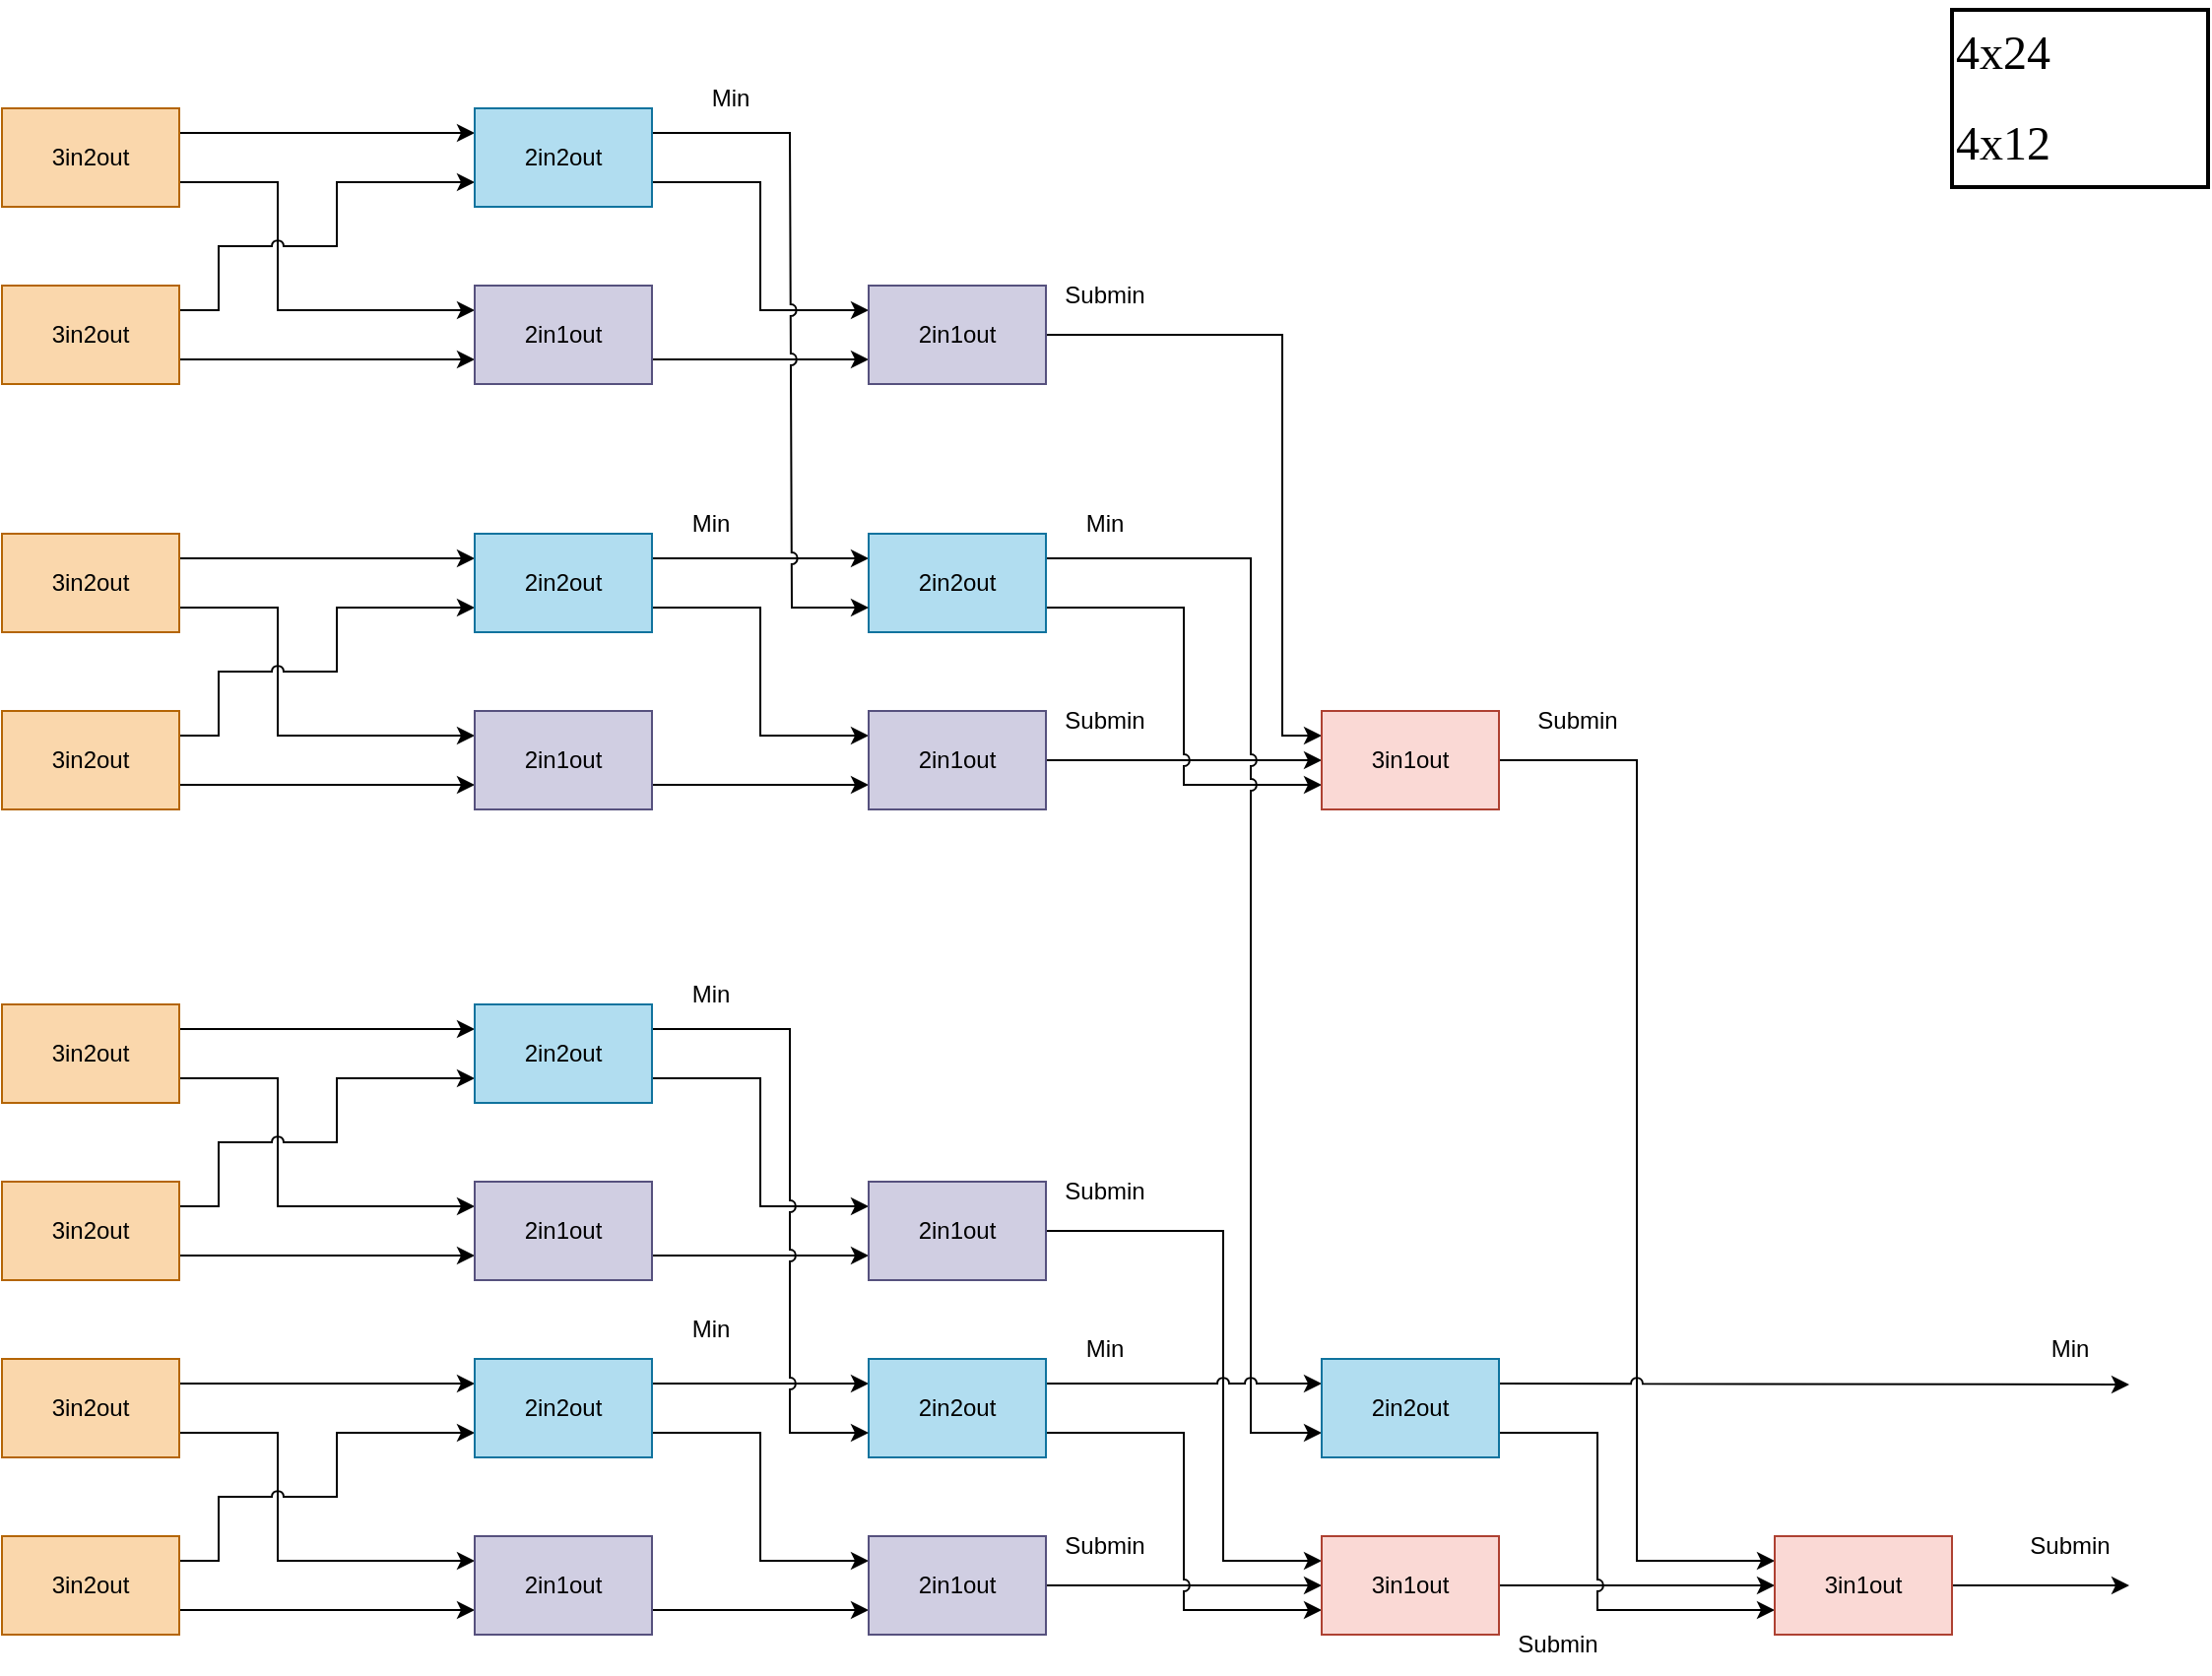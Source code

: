 <mxfile pages="3">
    <diagram id="oRUs7YiMbLiOCucPEHkE" name="4x24 and 4x12">
        <mxGraphModel dx="1518" dy="778" grid="0" gridSize="10" guides="1" tooltips="1" connect="1" arrows="1" fold="1" page="1" pageScale="1" pageWidth="1169" pageHeight="827" math="0" shadow="0">
            <root>
                <mxCell id="0"/>
                <mxCell id="1" parent="0"/>
                <mxCell id="XcYWLEh5awnd829Z7v2t-22" style="edgeStyle=orthogonalEdgeStyle;rounded=0;orthogonalLoop=1;jettySize=auto;html=1;exitX=1;exitY=0.25;exitDx=0;exitDy=0;entryX=0;entryY=0.25;entryDx=0;entryDy=0;" parent="1" source="XcYWLEh5awnd829Z7v2t-1" target="XcYWLEh5awnd829Z7v2t-16" edge="1">
                    <mxGeometry relative="1" as="geometry"/>
                </mxCell>
                <mxCell id="XcYWLEh5awnd829Z7v2t-23" style="edgeStyle=orthogonalEdgeStyle;rounded=0;orthogonalLoop=1;jettySize=auto;html=1;exitX=1;exitY=0.75;exitDx=0;exitDy=0;entryX=0;entryY=0.25;entryDx=0;entryDy=0;sketch=0;jumpStyle=arc;" parent="1" source="XcYWLEh5awnd829Z7v2t-1" target="XcYWLEh5awnd829Z7v2t-17" edge="1">
                    <mxGeometry relative="1" as="geometry">
                        <Array as="points">
                            <mxPoint x="182" y="99"/>
                            <mxPoint x="182" y="164"/>
                        </Array>
                    </mxGeometry>
                </mxCell>
                <mxCell id="XcYWLEh5awnd829Z7v2t-1" value="3in2out" style="rounded=0;whiteSpace=wrap;html=1;" parent="1" vertex="1">
                    <mxGeometry x="42" y="61" width="90" height="50" as="geometry"/>
                </mxCell>
                <mxCell id="XcYWLEh5awnd829Z7v2t-7" value="&lt;p style=&quot;line-height: 1.2&quot;&gt;&lt;/p&gt;&lt;div style=&quot;font-size: 24px&quot;&gt;&lt;font style=&quot;font-size: 24px&quot; face=&quot;Times New Roman&quot;&gt;4x24&lt;/font&gt;&lt;/div&gt;&lt;div style=&quot;font-size: 14px&quot;&gt;&lt;font style=&quot;font-size: 14px&quot; face=&quot;Times New Roman&quot;&gt;&lt;br&gt;&lt;/font&gt;&lt;/div&gt;&lt;div style=&quot;font-size: 24px&quot;&gt;&lt;font style=&quot;font-size: 24px&quot; face=&quot;Times New Roman&quot;&gt;4x12&lt;/font&gt;&lt;/div&gt;&lt;p&gt;&lt;/p&gt;" style="text;html=1;strokeColor=default;fillColor=none;align=left;verticalAlign=middle;whiteSpace=wrap;rounded=0;strokeWidth=2;" parent="1" vertex="1">
                    <mxGeometry x="1032" y="11" width="130" height="90" as="geometry"/>
                </mxCell>
                <mxCell id="XcYWLEh5awnd829Z7v2t-21" style="edgeStyle=orthogonalEdgeStyle;rounded=0;orthogonalLoop=1;jettySize=auto;html=1;exitX=1;exitY=0.25;exitDx=0;exitDy=0;entryX=0;entryY=0.75;entryDx=0;entryDy=0;jumpStyle=arc;" parent="1" source="XcYWLEh5awnd829Z7v2t-8" target="XcYWLEh5awnd829Z7v2t-16" edge="1">
                    <mxGeometry relative="1" as="geometry">
                        <Array as="points">
                            <mxPoint x="152" y="164"/>
                            <mxPoint x="152" y="131"/>
                            <mxPoint x="212" y="131"/>
                            <mxPoint x="212" y="99"/>
                        </Array>
                    </mxGeometry>
                </mxCell>
                <mxCell id="XcYWLEh5awnd829Z7v2t-24" style="edgeStyle=orthogonalEdgeStyle;rounded=0;orthogonalLoop=1;jettySize=auto;html=1;exitX=1;exitY=0.75;exitDx=0;exitDy=0;entryX=0;entryY=0.75;entryDx=0;entryDy=0;" parent="1" source="XcYWLEh5awnd829Z7v2t-8" target="XcYWLEh5awnd829Z7v2t-17" edge="1">
                    <mxGeometry relative="1" as="geometry"/>
                </mxCell>
                <mxCell id="XcYWLEh5awnd829Z7v2t-8" value="3in2out" style="rounded=0;whiteSpace=wrap;html=1;" parent="1" vertex="1">
                    <mxGeometry x="42" y="151" width="90" height="50" as="geometry"/>
                </mxCell>
                <mxCell id="XcYWLEh5awnd829Z7v2t-28" style="edgeStyle=orthogonalEdgeStyle;rounded=0;sketch=0;jumpStyle=arc;orthogonalLoop=1;jettySize=auto;html=1;exitX=1;exitY=0.75;exitDx=0;exitDy=0;entryX=0;entryY=0.25;entryDx=0;entryDy=0;" parent="1" source="XcYWLEh5awnd829Z7v2t-16" target="XcYWLEh5awnd829Z7v2t-18" edge="1">
                    <mxGeometry relative="1" as="geometry"/>
                </mxCell>
                <mxCell id="XcYWLEh5awnd829Z7v2t-16" value="2in2out" style="rounded=0;whiteSpace=wrap;html=1;" parent="1" vertex="1">
                    <mxGeometry x="282" y="61" width="90" height="50" as="geometry"/>
                </mxCell>
                <mxCell id="XcYWLEh5awnd829Z7v2t-29" style="edgeStyle=orthogonalEdgeStyle;rounded=0;sketch=0;jumpStyle=arc;orthogonalLoop=1;jettySize=auto;html=1;exitX=1;exitY=0.75;exitDx=0;exitDy=0;entryX=0;entryY=0.75;entryDx=0;entryDy=0;" parent="1" source="XcYWLEh5awnd829Z7v2t-17" target="XcYWLEh5awnd829Z7v2t-18" edge="1">
                    <mxGeometry relative="1" as="geometry"/>
                </mxCell>
                <mxCell id="XcYWLEh5awnd829Z7v2t-17" value="2in1out" style="rounded=0;whiteSpace=wrap;html=1;" parent="1" vertex="1">
                    <mxGeometry x="282" y="151" width="90" height="50" as="geometry"/>
                </mxCell>
                <mxCell id="XcYWLEh5awnd829Z7v2t-129" style="edgeStyle=orthogonalEdgeStyle;rounded=0;sketch=0;jumpStyle=arc;orthogonalLoop=1;jettySize=auto;html=1;exitX=1;exitY=0.5;exitDx=0;exitDy=0;entryX=0;entryY=0.25;entryDx=0;entryDy=0;" parent="1" source="XcYWLEh5awnd829Z7v2t-18" target="XcYWLEh5awnd829Z7v2t-67" edge="1">
                    <mxGeometry relative="1" as="geometry">
                        <Array as="points">
                            <mxPoint x="692" y="176"/>
                            <mxPoint x="692" y="380"/>
                        </Array>
                    </mxGeometry>
                </mxCell>
                <mxCell id="XcYWLEh5awnd829Z7v2t-18" value="2in1out" style="rounded=0;whiteSpace=wrap;html=1;fillColor=#d0cee2;strokeColor=#56517E;" parent="1" vertex="1">
                    <mxGeometry x="482" y="151" width="90" height="50" as="geometry"/>
                </mxCell>
                <mxCell id="XcYWLEh5awnd829Z7v2t-31" value="Submin" style="text;html=1;strokeColor=none;fillColor=none;align=center;verticalAlign=middle;whiteSpace=wrap;rounded=0;" parent="1" vertex="1">
                    <mxGeometry x="572" y="141" width="60" height="30" as="geometry"/>
                </mxCell>
                <mxCell id="XcYWLEh5awnd829Z7v2t-32" style="edgeStyle=orthogonalEdgeStyle;rounded=0;orthogonalLoop=1;jettySize=auto;html=1;exitX=1;exitY=0.25;exitDx=0;exitDy=0;entryX=0;entryY=0.25;entryDx=0;entryDy=0;" parent="1" source="XcYWLEh5awnd829Z7v2t-34" target="XcYWLEh5awnd829Z7v2t-40" edge="1">
                    <mxGeometry relative="1" as="geometry"/>
                </mxCell>
                <mxCell id="XcYWLEh5awnd829Z7v2t-33" style="edgeStyle=orthogonalEdgeStyle;rounded=0;orthogonalLoop=1;jettySize=auto;html=1;exitX=1;exitY=0.75;exitDx=0;exitDy=0;entryX=0;entryY=0.25;entryDx=0;entryDy=0;sketch=0;jumpStyle=arc;" parent="1" source="XcYWLEh5awnd829Z7v2t-34" target="XcYWLEh5awnd829Z7v2t-42" edge="1">
                    <mxGeometry relative="1" as="geometry">
                        <Array as="points">
                            <mxPoint x="182" y="315"/>
                            <mxPoint x="182" y="380"/>
                        </Array>
                    </mxGeometry>
                </mxCell>
                <mxCell id="XcYWLEh5awnd829Z7v2t-34" value="3in2out" style="rounded=0;whiteSpace=wrap;html=1;fillColor=#f0a30a;fontColor=#000000;strokeColor=#BD7000;" parent="1" vertex="1">
                    <mxGeometry x="42" y="277" width="90" height="50" as="geometry"/>
                </mxCell>
                <mxCell id="XcYWLEh5awnd829Z7v2t-35" style="edgeStyle=orthogonalEdgeStyle;rounded=0;orthogonalLoop=1;jettySize=auto;html=1;exitX=1;exitY=0.25;exitDx=0;exitDy=0;entryX=0;entryY=0.75;entryDx=0;entryDy=0;jumpStyle=arc;" parent="1" source="XcYWLEh5awnd829Z7v2t-37" target="XcYWLEh5awnd829Z7v2t-40" edge="1">
                    <mxGeometry relative="1" as="geometry">
                        <Array as="points">
                            <mxPoint x="152" y="380"/>
                            <mxPoint x="152" y="347"/>
                            <mxPoint x="212" y="347"/>
                            <mxPoint x="212" y="315"/>
                        </Array>
                    </mxGeometry>
                </mxCell>
                <mxCell id="XcYWLEh5awnd829Z7v2t-36" style="edgeStyle=orthogonalEdgeStyle;rounded=0;orthogonalLoop=1;jettySize=auto;html=1;exitX=1;exitY=0.75;exitDx=0;exitDy=0;entryX=0;entryY=0.75;entryDx=0;entryDy=0;" parent="1" source="XcYWLEh5awnd829Z7v2t-37" target="XcYWLEh5awnd829Z7v2t-42" edge="1">
                    <mxGeometry relative="1" as="geometry"/>
                </mxCell>
                <mxCell id="XcYWLEh5awnd829Z7v2t-37" value="3in2out" style="rounded=0;whiteSpace=wrap;html=1;fillColor=#fad7ac;strokeColor=#b46504;" parent="1" vertex="1">
                    <mxGeometry x="42" y="367" width="90" height="50" as="geometry"/>
                </mxCell>
                <mxCell id="XcYWLEh5awnd829Z7v2t-38" style="edgeStyle=orthogonalEdgeStyle;rounded=0;sketch=0;jumpStyle=arc;orthogonalLoop=1;jettySize=auto;html=1;exitX=1;exitY=0.25;exitDx=0;exitDy=0;entryX=0;entryY=0.25;entryDx=0;entryDy=0;" parent="1" source="XcYWLEh5awnd829Z7v2t-40" target="XcYWLEh5awnd829Z7v2t-47" edge="1">
                    <mxGeometry relative="1" as="geometry">
                        <mxPoint x="422" y="290" as="targetPoint"/>
                    </mxGeometry>
                </mxCell>
                <mxCell id="XcYWLEh5awnd829Z7v2t-39" style="edgeStyle=orthogonalEdgeStyle;rounded=0;sketch=0;jumpStyle=arc;orthogonalLoop=1;jettySize=auto;html=1;exitX=1;exitY=0.75;exitDx=0;exitDy=0;entryX=0;entryY=0.25;entryDx=0;entryDy=0;" parent="1" source="XcYWLEh5awnd829Z7v2t-40" target="XcYWLEh5awnd829Z7v2t-44" edge="1">
                    <mxGeometry relative="1" as="geometry"/>
                </mxCell>
                <mxCell id="XcYWLEh5awnd829Z7v2t-40" value="2in2out" style="rounded=0;whiteSpace=wrap;html=1;" parent="1" vertex="1">
                    <mxGeometry x="282" y="277" width="90" height="50" as="geometry"/>
                </mxCell>
                <mxCell id="XcYWLEh5awnd829Z7v2t-41" style="edgeStyle=orthogonalEdgeStyle;rounded=0;sketch=0;jumpStyle=arc;orthogonalLoop=1;jettySize=auto;html=1;exitX=1;exitY=0.75;exitDx=0;exitDy=0;entryX=0;entryY=0.75;entryDx=0;entryDy=0;" parent="1" source="XcYWLEh5awnd829Z7v2t-42" target="XcYWLEh5awnd829Z7v2t-44" edge="1">
                    <mxGeometry relative="1" as="geometry"/>
                </mxCell>
                <mxCell id="XcYWLEh5awnd829Z7v2t-42" value="2in1out" style="rounded=0;whiteSpace=wrap;html=1;" parent="1" vertex="1">
                    <mxGeometry x="282" y="367" width="90" height="50" as="geometry"/>
                </mxCell>
                <mxCell id="XcYWLEh5awnd829Z7v2t-43" style="edgeStyle=orthogonalEdgeStyle;rounded=0;sketch=0;jumpStyle=arc;orthogonalLoop=1;jettySize=auto;html=1;exitX=1;exitY=0.5;exitDx=0;exitDy=0;entryX=0;entryY=0.5;entryDx=0;entryDy=0;" parent="1" source="XcYWLEh5awnd829Z7v2t-44" target="XcYWLEh5awnd829Z7v2t-67" edge="1">
                    <mxGeometry relative="1" as="geometry">
                        <mxPoint x="632" y="391.724" as="targetPoint"/>
                    </mxGeometry>
                </mxCell>
                <mxCell id="XcYWLEh5awnd829Z7v2t-44" value="2in1out" style="rounded=0;whiteSpace=wrap;html=1;strokeColor=#56517E;fillColor=#d0cee2;" parent="1" vertex="1">
                    <mxGeometry x="482" y="367" width="90" height="50" as="geometry"/>
                </mxCell>
                <mxCell id="XcYWLEh5awnd829Z7v2t-46" value="Submin" style="text;html=1;strokeColor=none;fillColor=none;align=center;verticalAlign=middle;whiteSpace=wrap;rounded=0;" parent="1" vertex="1">
                    <mxGeometry x="572" y="357" width="60" height="30" as="geometry"/>
                </mxCell>
                <mxCell id="XcYWLEh5awnd829Z7v2t-130" style="edgeStyle=orthogonalEdgeStyle;rounded=0;sketch=0;jumpStyle=arc;orthogonalLoop=1;jettySize=auto;html=1;exitX=1;exitY=0.75;exitDx=0;exitDy=0;entryX=0;entryY=0.75;entryDx=0;entryDy=0;" parent="1" source="XcYWLEh5awnd829Z7v2t-47" target="XcYWLEh5awnd829Z7v2t-67" edge="1">
                    <mxGeometry relative="1" as="geometry"/>
                </mxCell>
                <mxCell id="XcYWLEh5awnd829Z7v2t-132" style="edgeStyle=orthogonalEdgeStyle;rounded=0;sketch=0;jumpStyle=arc;orthogonalLoop=1;jettySize=auto;html=1;exitX=1;exitY=0.25;exitDx=0;exitDy=0;entryX=0;entryY=0.75;entryDx=0;entryDy=0;" parent="1" source="XcYWLEh5awnd829Z7v2t-47" target="XcYWLEh5awnd829Z7v2t-128" edge="1">
                    <mxGeometry relative="1" as="geometry">
                        <Array as="points">
                            <mxPoint x="676" y="290"/>
                            <mxPoint x="676" y="734"/>
                        </Array>
                    </mxGeometry>
                </mxCell>
                <mxCell id="XcYWLEh5awnd829Z7v2t-47" value="2in2out" style="rounded=0;whiteSpace=wrap;html=1;fillColor=#b1ddf0;strokeColor=#10739e;" parent="1" vertex="1">
                    <mxGeometry x="482" y="277" width="90" height="50" as="geometry"/>
                </mxCell>
                <mxCell id="XcYWLEh5awnd829Z7v2t-48" value="3in2out" style="rounded=0;whiteSpace=wrap;html=1;fillColor=#f0a30a;fontColor=#000000;strokeColor=#BD7000;" parent="1" vertex="1">
                    <mxGeometry x="42" y="61" width="90" height="50" as="geometry"/>
                </mxCell>
                <mxCell id="XcYWLEh5awnd829Z7v2t-49" value="3in2out" style="rounded=0;whiteSpace=wrap;html=1;fillColor=#f0a30a;fontColor=#000000;strokeColor=#BD7000;" parent="1" vertex="1">
                    <mxGeometry x="42" y="151" width="90" height="50" as="geometry"/>
                </mxCell>
                <mxCell id="XcYWLEh5awnd829Z7v2t-50" value="3in2out" style="rounded=0;whiteSpace=wrap;html=1;fillColor=#f0a30a;fontColor=#000000;strokeColor=#BD7000;" parent="1" vertex="1">
                    <mxGeometry x="42" y="61" width="90" height="50" as="geometry"/>
                </mxCell>
                <mxCell id="XcYWLEh5awnd829Z7v2t-51" value="3in2out" style="rounded=0;whiteSpace=wrap;html=1;fillColor=#f0a30a;fontColor=#000000;strokeColor=#BD7000;" parent="1" vertex="1">
                    <mxGeometry x="42" y="151" width="90" height="50" as="geometry"/>
                </mxCell>
                <mxCell id="XcYWLEh5awnd829Z7v2t-52" value="3in2out" style="rounded=0;whiteSpace=wrap;html=1;fillColor=#f0a30a;fontColor=#000000;strokeColor=#BD7000;" parent="1" vertex="1">
                    <mxGeometry x="42" y="277" width="90" height="50" as="geometry"/>
                </mxCell>
                <mxCell id="XcYWLEh5awnd829Z7v2t-53" value="3in2out" style="rounded=0;whiteSpace=wrap;html=1;fillColor=#f0a30a;fontColor=#000000;strokeColor=#BD7000;" parent="1" vertex="1">
                    <mxGeometry x="42" y="61" width="90" height="50" as="geometry"/>
                </mxCell>
                <mxCell id="XcYWLEh5awnd829Z7v2t-54" value="3in2out" style="rounded=0;whiteSpace=wrap;html=1;fillColor=#f0a30a;fontColor=#000000;strokeColor=#BD7000;" parent="1" vertex="1">
                    <mxGeometry x="42" y="151" width="90" height="50" as="geometry"/>
                </mxCell>
                <mxCell id="XcYWLEh5awnd829Z7v2t-55" value="3in2out" style="rounded=0;whiteSpace=wrap;html=1;fillColor=#f0a30a;fontColor=#000000;strokeColor=#BD7000;" parent="1" vertex="1">
                    <mxGeometry x="42" y="277" width="90" height="50" as="geometry"/>
                </mxCell>
                <mxCell id="XcYWLEh5awnd829Z7v2t-56" value="2in2out" style="rounded=0;whiteSpace=wrap;html=1;" parent="1" vertex="1">
                    <mxGeometry x="282" y="61" width="90" height="50" as="geometry"/>
                </mxCell>
                <mxCell id="XcYWLEh5awnd829Z7v2t-57" value="2in1out" style="rounded=0;whiteSpace=wrap;html=1;" parent="1" vertex="1">
                    <mxGeometry x="282" y="151" width="90" height="50" as="geometry"/>
                </mxCell>
                <mxCell id="XcYWLEh5awnd829Z7v2t-58" value="2in2out" style="rounded=0;whiteSpace=wrap;html=1;" parent="1" vertex="1">
                    <mxGeometry x="282" y="277" width="90" height="50" as="geometry"/>
                </mxCell>
                <mxCell id="XcYWLEh5awnd829Z7v2t-59" value="2in1out" style="rounded=0;whiteSpace=wrap;html=1;" parent="1" vertex="1">
                    <mxGeometry x="282" y="367" width="90" height="50" as="geometry"/>
                </mxCell>
                <mxCell id="XcYWLEh5awnd829Z7v2t-60" value="3in2out" style="rounded=0;whiteSpace=wrap;html=1;fillColor=#fad7ac;strokeColor=#b46504;" parent="1" vertex="1">
                    <mxGeometry x="42" y="61" width="90" height="50" as="geometry"/>
                </mxCell>
                <mxCell id="XcYWLEh5awnd829Z7v2t-61" value="3in2out" style="rounded=0;whiteSpace=wrap;html=1;fillColor=#fad7ac;strokeColor=#b46504;" parent="1" vertex="1">
                    <mxGeometry x="42" y="151" width="90" height="50" as="geometry"/>
                </mxCell>
                <mxCell id="XcYWLEh5awnd829Z7v2t-62" value="3in2out" style="rounded=0;whiteSpace=wrap;html=1;fillColor=#fad7ac;strokeColor=#b46504;" parent="1" vertex="1">
                    <mxGeometry x="42" y="277" width="90" height="50" as="geometry"/>
                </mxCell>
                <mxCell id="XcYWLEh5awnd829Z7v2t-68" style="edgeStyle=orthogonalEdgeStyle;rounded=0;sketch=0;jumpStyle=arc;orthogonalLoop=1;jettySize=auto;html=1;exitX=1;exitY=0.25;exitDx=0;exitDy=0;entryX=0;entryY=0.75;entryDx=0;entryDy=0;" parent="1" source="XcYWLEh5awnd829Z7v2t-63" target="XcYWLEh5awnd829Z7v2t-47" edge="1">
                    <mxGeometry relative="1" as="geometry">
                        <mxPoint x="462" y="291" as="targetPoint"/>
                        <Array as="points">
                            <mxPoint x="442" y="74"/>
                            <mxPoint x="442" y="278"/>
                            <mxPoint x="443" y="278"/>
                            <mxPoint x="443" y="315"/>
                        </Array>
                    </mxGeometry>
                </mxCell>
                <mxCell id="XcYWLEh5awnd829Z7v2t-63" value="2in2out" style="rounded=0;whiteSpace=wrap;html=1;strokeColor=#10739e;fillColor=#b1ddf0;" parent="1" vertex="1">
                    <mxGeometry x="282" y="61" width="90" height="50" as="geometry"/>
                </mxCell>
                <mxCell id="XcYWLEh5awnd829Z7v2t-64" value="2in1out" style="rounded=0;whiteSpace=wrap;html=1;strokeColor=#56517e;fillColor=#d0cee2;" parent="1" vertex="1">
                    <mxGeometry x="282" y="151" width="90" height="50" as="geometry"/>
                </mxCell>
                <mxCell id="XcYWLEh5awnd829Z7v2t-65" value="2in2out" style="rounded=0;whiteSpace=wrap;html=1;strokeColor=#10739e;fillColor=#b1ddf0;" parent="1" vertex="1">
                    <mxGeometry x="282" y="277" width="90" height="50" as="geometry"/>
                </mxCell>
                <mxCell id="XcYWLEh5awnd829Z7v2t-66" value="2in1out" style="rounded=0;whiteSpace=wrap;html=1;strokeColor=#56517E;fillColor=#d0cee2;" parent="1" vertex="1">
                    <mxGeometry x="282" y="367" width="90" height="50" as="geometry"/>
                </mxCell>
                <mxCell id="XcYWLEh5awnd829Z7v2t-72" style="edgeStyle=orthogonalEdgeStyle;rounded=0;sketch=0;jumpStyle=arc;orthogonalLoop=1;jettySize=auto;html=1;exitX=1;exitY=0.5;exitDx=0;exitDy=0;entryX=0;entryY=0.25;entryDx=0;entryDy=0;" parent="1" source="XcYWLEh5awnd829Z7v2t-67" target="XcYWLEh5awnd829Z7v2t-134" edge="1">
                    <mxGeometry relative="1" as="geometry">
                        <mxPoint x="882" y="355.724" as="targetPoint"/>
                    </mxGeometry>
                </mxCell>
                <mxCell id="XcYWLEh5awnd829Z7v2t-67" value="3in1out" style="rounded=0;whiteSpace=wrap;html=1;strokeColor=#ae4132;fillColor=#fad9d5;" parent="1" vertex="1">
                    <mxGeometry x="712" y="367" width="90" height="50" as="geometry"/>
                </mxCell>
                <mxCell id="XcYWLEh5awnd829Z7v2t-74" style="edgeStyle=orthogonalEdgeStyle;rounded=0;orthogonalLoop=1;jettySize=auto;html=1;exitX=1;exitY=0.25;exitDx=0;exitDy=0;entryX=0;entryY=0.25;entryDx=0;entryDy=0;" parent="1" source="XcYWLEh5awnd829Z7v2t-76" target="XcYWLEh5awnd829Z7v2t-81" edge="1">
                    <mxGeometry relative="1" as="geometry"/>
                </mxCell>
                <mxCell id="XcYWLEh5awnd829Z7v2t-75" style="edgeStyle=orthogonalEdgeStyle;rounded=0;orthogonalLoop=1;jettySize=auto;html=1;exitX=1;exitY=0.75;exitDx=0;exitDy=0;entryX=0;entryY=0.25;entryDx=0;entryDy=0;sketch=0;jumpStyle=arc;" parent="1" source="XcYWLEh5awnd829Z7v2t-76" target="XcYWLEh5awnd829Z7v2t-83" edge="1">
                    <mxGeometry relative="1" as="geometry">
                        <Array as="points">
                            <mxPoint x="182" y="554"/>
                            <mxPoint x="182" y="619"/>
                        </Array>
                    </mxGeometry>
                </mxCell>
                <mxCell id="XcYWLEh5awnd829Z7v2t-76" value="3in2out" style="rounded=0;whiteSpace=wrap;html=1;" parent="1" vertex="1">
                    <mxGeometry x="42" y="516" width="90" height="50" as="geometry"/>
                </mxCell>
                <mxCell id="XcYWLEh5awnd829Z7v2t-77" style="edgeStyle=orthogonalEdgeStyle;rounded=0;orthogonalLoop=1;jettySize=auto;html=1;exitX=1;exitY=0.25;exitDx=0;exitDy=0;entryX=0;entryY=0.75;entryDx=0;entryDy=0;jumpStyle=arc;" parent="1" source="XcYWLEh5awnd829Z7v2t-79" target="XcYWLEh5awnd829Z7v2t-81" edge="1">
                    <mxGeometry relative="1" as="geometry">
                        <Array as="points">
                            <mxPoint x="152" y="619"/>
                            <mxPoint x="152" y="586"/>
                            <mxPoint x="212" y="586"/>
                            <mxPoint x="212" y="554"/>
                        </Array>
                    </mxGeometry>
                </mxCell>
                <mxCell id="XcYWLEh5awnd829Z7v2t-78" style="edgeStyle=orthogonalEdgeStyle;rounded=0;orthogonalLoop=1;jettySize=auto;html=1;exitX=1;exitY=0.75;exitDx=0;exitDy=0;entryX=0;entryY=0.75;entryDx=0;entryDy=0;" parent="1" source="XcYWLEh5awnd829Z7v2t-79" target="XcYWLEh5awnd829Z7v2t-83" edge="1">
                    <mxGeometry relative="1" as="geometry"/>
                </mxCell>
                <mxCell id="XcYWLEh5awnd829Z7v2t-79" value="3in2out" style="rounded=0;whiteSpace=wrap;html=1;" parent="1" vertex="1">
                    <mxGeometry x="42" y="606" width="90" height="50" as="geometry"/>
                </mxCell>
                <mxCell id="XcYWLEh5awnd829Z7v2t-80" style="edgeStyle=orthogonalEdgeStyle;rounded=0;sketch=0;jumpStyle=arc;orthogonalLoop=1;jettySize=auto;html=1;exitX=1;exitY=0.75;exitDx=0;exitDy=0;entryX=0;entryY=0.25;entryDx=0;entryDy=0;" parent="1" source="XcYWLEh5awnd829Z7v2t-81" target="XcYWLEh5awnd829Z7v2t-85" edge="1">
                    <mxGeometry relative="1" as="geometry"/>
                </mxCell>
                <mxCell id="XcYWLEh5awnd829Z7v2t-81" value="2in2out" style="rounded=0;whiteSpace=wrap;html=1;" parent="1" vertex="1">
                    <mxGeometry x="282" y="516" width="90" height="50" as="geometry"/>
                </mxCell>
                <mxCell id="XcYWLEh5awnd829Z7v2t-82" style="edgeStyle=orthogonalEdgeStyle;rounded=0;sketch=0;jumpStyle=arc;orthogonalLoop=1;jettySize=auto;html=1;exitX=1;exitY=0.75;exitDx=0;exitDy=0;entryX=0;entryY=0.75;entryDx=0;entryDy=0;" parent="1" source="XcYWLEh5awnd829Z7v2t-83" target="XcYWLEh5awnd829Z7v2t-85" edge="1">
                    <mxGeometry relative="1" as="geometry"/>
                </mxCell>
                <mxCell id="XcYWLEh5awnd829Z7v2t-83" value="2in1out" style="rounded=0;whiteSpace=wrap;html=1;" parent="1" vertex="1">
                    <mxGeometry x="282" y="606" width="90" height="50" as="geometry"/>
                </mxCell>
                <mxCell id="XcYWLEh5awnd829Z7v2t-84" style="edgeStyle=orthogonalEdgeStyle;rounded=0;sketch=0;jumpStyle=arc;orthogonalLoop=1;jettySize=auto;html=1;exitX=1;exitY=0.5;exitDx=0;exitDy=0;entryX=0;entryY=0.25;entryDx=0;entryDy=0;" parent="1" source="XcYWLEh5awnd829Z7v2t-85" target="XcYWLEh5awnd829Z7v2t-126" edge="1">
                    <mxGeometry relative="1" as="geometry">
                        <Array as="points">
                            <mxPoint x="662" y="631"/>
                            <mxPoint x="662" y="799"/>
                        </Array>
                    </mxGeometry>
                </mxCell>
                <mxCell id="XcYWLEh5awnd829Z7v2t-85" value="2in1out" style="rounded=0;whiteSpace=wrap;html=1;fillColor=#d0cee2;strokeColor=#56517E;" parent="1" vertex="1">
                    <mxGeometry x="482" y="606" width="90" height="50" as="geometry"/>
                </mxCell>
                <mxCell id="XcYWLEh5awnd829Z7v2t-86" value="Submin" style="text;html=1;strokeColor=none;fillColor=none;align=center;verticalAlign=middle;whiteSpace=wrap;rounded=0;" parent="1" vertex="1">
                    <mxGeometry x="572" y="596" width="60" height="30" as="geometry"/>
                </mxCell>
                <mxCell id="XcYWLEh5awnd829Z7v2t-87" style="edgeStyle=orthogonalEdgeStyle;rounded=0;orthogonalLoop=1;jettySize=auto;html=1;exitX=1;exitY=0.25;exitDx=0;exitDy=0;entryX=0;entryY=0.25;entryDx=0;entryDy=0;" parent="1" source="XcYWLEh5awnd829Z7v2t-89" target="XcYWLEh5awnd829Z7v2t-95" edge="1">
                    <mxGeometry relative="1" as="geometry"/>
                </mxCell>
                <mxCell id="XcYWLEh5awnd829Z7v2t-88" style="edgeStyle=orthogonalEdgeStyle;rounded=0;orthogonalLoop=1;jettySize=auto;html=1;exitX=1;exitY=0.75;exitDx=0;exitDy=0;entryX=0;entryY=0.25;entryDx=0;entryDy=0;sketch=0;jumpStyle=arc;" parent="1" source="XcYWLEh5awnd829Z7v2t-89" target="XcYWLEh5awnd829Z7v2t-97" edge="1">
                    <mxGeometry relative="1" as="geometry">
                        <Array as="points">
                            <mxPoint x="182" y="734"/>
                            <mxPoint x="182" y="799"/>
                        </Array>
                    </mxGeometry>
                </mxCell>
                <mxCell id="XcYWLEh5awnd829Z7v2t-89" value="3in2out" style="rounded=0;whiteSpace=wrap;html=1;fillColor=#f0a30a;fontColor=#000000;strokeColor=#BD7000;" parent="1" vertex="1">
                    <mxGeometry x="42" y="696" width="90" height="50" as="geometry"/>
                </mxCell>
                <mxCell id="XcYWLEh5awnd829Z7v2t-90" style="edgeStyle=orthogonalEdgeStyle;rounded=0;orthogonalLoop=1;jettySize=auto;html=1;exitX=1;exitY=0.25;exitDx=0;exitDy=0;entryX=0;entryY=0.75;entryDx=0;entryDy=0;jumpStyle=arc;" parent="1" source="XcYWLEh5awnd829Z7v2t-92" target="XcYWLEh5awnd829Z7v2t-95" edge="1">
                    <mxGeometry relative="1" as="geometry">
                        <Array as="points">
                            <mxPoint x="152" y="799"/>
                            <mxPoint x="152" y="766"/>
                            <mxPoint x="212" y="766"/>
                            <mxPoint x="212" y="734"/>
                        </Array>
                    </mxGeometry>
                </mxCell>
                <mxCell id="XcYWLEh5awnd829Z7v2t-91" style="edgeStyle=orthogonalEdgeStyle;rounded=0;orthogonalLoop=1;jettySize=auto;html=1;exitX=1;exitY=0.75;exitDx=0;exitDy=0;entryX=0;entryY=0.75;entryDx=0;entryDy=0;" parent="1" source="XcYWLEh5awnd829Z7v2t-92" target="XcYWLEh5awnd829Z7v2t-97" edge="1">
                    <mxGeometry relative="1" as="geometry"/>
                </mxCell>
                <mxCell id="XcYWLEh5awnd829Z7v2t-92" value="3in2out" style="rounded=0;whiteSpace=wrap;html=1;fillColor=#fad7ac;strokeColor=#b46504;" parent="1" vertex="1">
                    <mxGeometry x="42" y="786" width="90" height="50" as="geometry"/>
                </mxCell>
                <mxCell id="XcYWLEh5awnd829Z7v2t-93" style="edgeStyle=orthogonalEdgeStyle;rounded=0;sketch=0;jumpStyle=arc;orthogonalLoop=1;jettySize=auto;html=1;exitX=1;exitY=0.25;exitDx=0;exitDy=0;entryX=0;entryY=0.25;entryDx=0;entryDy=0;" parent="1" source="XcYWLEh5awnd829Z7v2t-95" target="XcYWLEh5awnd829Z7v2t-104" edge="1">
                    <mxGeometry relative="1" as="geometry">
                        <mxPoint x="422" y="709" as="targetPoint"/>
                    </mxGeometry>
                </mxCell>
                <mxCell id="XcYWLEh5awnd829Z7v2t-94" style="edgeStyle=orthogonalEdgeStyle;rounded=0;sketch=0;jumpStyle=arc;orthogonalLoop=1;jettySize=auto;html=1;exitX=1;exitY=0.75;exitDx=0;exitDy=0;entryX=0;entryY=0.25;entryDx=0;entryDy=0;" parent="1" source="XcYWLEh5awnd829Z7v2t-95" target="XcYWLEh5awnd829Z7v2t-99" edge="1">
                    <mxGeometry relative="1" as="geometry"/>
                </mxCell>
                <mxCell id="XcYWLEh5awnd829Z7v2t-95" value="2in2out" style="rounded=0;whiteSpace=wrap;html=1;" parent="1" vertex="1">
                    <mxGeometry x="282" y="696" width="90" height="50" as="geometry"/>
                </mxCell>
                <mxCell id="XcYWLEh5awnd829Z7v2t-96" style="edgeStyle=orthogonalEdgeStyle;rounded=0;sketch=0;jumpStyle=arc;orthogonalLoop=1;jettySize=auto;html=1;exitX=1;exitY=0.75;exitDx=0;exitDy=0;entryX=0;entryY=0.75;entryDx=0;entryDy=0;" parent="1" source="XcYWLEh5awnd829Z7v2t-97" target="XcYWLEh5awnd829Z7v2t-99" edge="1">
                    <mxGeometry relative="1" as="geometry"/>
                </mxCell>
                <mxCell id="XcYWLEh5awnd829Z7v2t-97" value="2in1out" style="rounded=0;whiteSpace=wrap;html=1;" parent="1" vertex="1">
                    <mxGeometry x="282" y="786" width="90" height="50" as="geometry"/>
                </mxCell>
                <mxCell id="XcYWLEh5awnd829Z7v2t-98" style="edgeStyle=orthogonalEdgeStyle;rounded=0;sketch=0;jumpStyle=arc;orthogonalLoop=1;jettySize=auto;html=1;exitX=1;exitY=0.5;exitDx=0;exitDy=0;entryX=0;entryY=0.5;entryDx=0;entryDy=0;" parent="1" source="XcYWLEh5awnd829Z7v2t-99" target="XcYWLEh5awnd829Z7v2t-126" edge="1">
                    <mxGeometry relative="1" as="geometry">
                        <mxPoint x="632" y="810.724" as="targetPoint"/>
                    </mxGeometry>
                </mxCell>
                <mxCell id="XcYWLEh5awnd829Z7v2t-99" value="2in1out" style="rounded=0;whiteSpace=wrap;html=1;strokeColor=#56517E;fillColor=#d0cee2;" parent="1" vertex="1">
                    <mxGeometry x="482" y="786" width="90" height="50" as="geometry"/>
                </mxCell>
                <mxCell id="XcYWLEh5awnd829Z7v2t-100" value="Min" style="text;html=1;strokeColor=none;fillColor=none;align=center;verticalAlign=middle;whiteSpace=wrap;rounded=0;" parent="1" vertex="1">
                    <mxGeometry x="1062" y="676" width="60" height="30" as="geometry"/>
                </mxCell>
                <mxCell id="XcYWLEh5awnd829Z7v2t-101" value="Submin" style="text;html=1;strokeColor=none;fillColor=none;align=center;verticalAlign=middle;whiteSpace=wrap;rounded=0;" parent="1" vertex="1">
                    <mxGeometry x="572" y="776" width="60" height="30" as="geometry"/>
                </mxCell>
                <mxCell id="XcYWLEh5awnd829Z7v2t-103" style="edgeStyle=orthogonalEdgeStyle;rounded=0;sketch=0;jumpStyle=arc;orthogonalLoop=1;jettySize=auto;html=1;exitX=1;exitY=0.75;exitDx=0;exitDy=0;entryX=0;entryY=0.75;entryDx=0;entryDy=0;" parent="1" source="XcYWLEh5awnd829Z7v2t-104" target="XcYWLEh5awnd829Z7v2t-126" edge="1">
                    <mxGeometry relative="1" as="geometry"/>
                </mxCell>
                <mxCell id="XcYWLEh5awnd829Z7v2t-131" style="edgeStyle=orthogonalEdgeStyle;rounded=0;sketch=0;jumpStyle=arc;orthogonalLoop=1;jettySize=auto;html=1;exitX=1;exitY=0.25;exitDx=0;exitDy=0;entryX=0;entryY=0.25;entryDx=0;entryDy=0;" parent="1" source="XcYWLEh5awnd829Z7v2t-104" target="XcYWLEh5awnd829Z7v2t-128" edge="1">
                    <mxGeometry relative="1" as="geometry"/>
                </mxCell>
                <mxCell id="XcYWLEh5awnd829Z7v2t-104" value="2in2out" style="rounded=0;whiteSpace=wrap;html=1;fillColor=#b1ddf0;strokeColor=#10739e;" parent="1" vertex="1">
                    <mxGeometry x="482" y="696" width="90" height="50" as="geometry"/>
                </mxCell>
                <mxCell id="XcYWLEh5awnd829Z7v2t-105" value="3in2out" style="rounded=0;whiteSpace=wrap;html=1;fillColor=#f0a30a;fontColor=#000000;strokeColor=#BD7000;" parent="1" vertex="1">
                    <mxGeometry x="42" y="516" width="90" height="50" as="geometry"/>
                </mxCell>
                <mxCell id="XcYWLEh5awnd829Z7v2t-106" value="3in2out" style="rounded=0;whiteSpace=wrap;html=1;fillColor=#f0a30a;fontColor=#000000;strokeColor=#BD7000;" parent="1" vertex="1">
                    <mxGeometry x="42" y="606" width="90" height="50" as="geometry"/>
                </mxCell>
                <mxCell id="XcYWLEh5awnd829Z7v2t-107" value="3in2out" style="rounded=0;whiteSpace=wrap;html=1;fillColor=#f0a30a;fontColor=#000000;strokeColor=#BD7000;" parent="1" vertex="1">
                    <mxGeometry x="42" y="516" width="90" height="50" as="geometry"/>
                </mxCell>
                <mxCell id="XcYWLEh5awnd829Z7v2t-108" value="3in2out" style="rounded=0;whiteSpace=wrap;html=1;fillColor=#f0a30a;fontColor=#000000;strokeColor=#BD7000;" parent="1" vertex="1">
                    <mxGeometry x="42" y="606" width="90" height="50" as="geometry"/>
                </mxCell>
                <mxCell id="XcYWLEh5awnd829Z7v2t-109" value="3in2out" style="rounded=0;whiteSpace=wrap;html=1;fillColor=#f0a30a;fontColor=#000000;strokeColor=#BD7000;" parent="1" vertex="1">
                    <mxGeometry x="42" y="696" width="90" height="50" as="geometry"/>
                </mxCell>
                <mxCell id="XcYWLEh5awnd829Z7v2t-110" value="3in2out" style="rounded=0;whiteSpace=wrap;html=1;fillColor=#f0a30a;fontColor=#000000;strokeColor=#BD7000;" parent="1" vertex="1">
                    <mxGeometry x="42" y="516" width="90" height="50" as="geometry"/>
                </mxCell>
                <mxCell id="XcYWLEh5awnd829Z7v2t-111" value="3in2out" style="rounded=0;whiteSpace=wrap;html=1;fillColor=#f0a30a;fontColor=#000000;strokeColor=#BD7000;" parent="1" vertex="1">
                    <mxGeometry x="42" y="606" width="90" height="50" as="geometry"/>
                </mxCell>
                <mxCell id="XcYWLEh5awnd829Z7v2t-112" value="3in2out" style="rounded=0;whiteSpace=wrap;html=1;fillColor=#f0a30a;fontColor=#000000;strokeColor=#BD7000;" parent="1" vertex="1">
                    <mxGeometry x="42" y="696" width="90" height="50" as="geometry"/>
                </mxCell>
                <mxCell id="XcYWLEh5awnd829Z7v2t-113" value="2in2out" style="rounded=0;whiteSpace=wrap;html=1;" parent="1" vertex="1">
                    <mxGeometry x="282" y="516" width="90" height="50" as="geometry"/>
                </mxCell>
                <mxCell id="XcYWLEh5awnd829Z7v2t-114" value="2in1out" style="rounded=0;whiteSpace=wrap;html=1;" parent="1" vertex="1">
                    <mxGeometry x="282" y="606" width="90" height="50" as="geometry"/>
                </mxCell>
                <mxCell id="XcYWLEh5awnd829Z7v2t-115" value="2in2out" style="rounded=0;whiteSpace=wrap;html=1;" parent="1" vertex="1">
                    <mxGeometry x="282" y="696" width="90" height="50" as="geometry"/>
                </mxCell>
                <mxCell id="XcYWLEh5awnd829Z7v2t-116" value="2in1out" style="rounded=0;whiteSpace=wrap;html=1;" parent="1" vertex="1">
                    <mxGeometry x="282" y="786" width="90" height="50" as="geometry"/>
                </mxCell>
                <mxCell id="XcYWLEh5awnd829Z7v2t-117" value="3in2out" style="rounded=0;whiteSpace=wrap;html=1;fillColor=#fad7ac;strokeColor=#b46504;" parent="1" vertex="1">
                    <mxGeometry x="42" y="516" width="90" height="50" as="geometry"/>
                </mxCell>
                <mxCell id="XcYWLEh5awnd829Z7v2t-118" value="3in2out" style="rounded=0;whiteSpace=wrap;html=1;fillColor=#fad7ac;strokeColor=#b46504;" parent="1" vertex="1">
                    <mxGeometry x="42" y="606" width="90" height="50" as="geometry"/>
                </mxCell>
                <mxCell id="XcYWLEh5awnd829Z7v2t-119" value="3in2out" style="rounded=0;whiteSpace=wrap;html=1;fillColor=#fad7ac;strokeColor=#b46504;" parent="1" vertex="1">
                    <mxGeometry x="42" y="696" width="90" height="50" as="geometry"/>
                </mxCell>
                <mxCell id="XcYWLEh5awnd829Z7v2t-120" style="edgeStyle=orthogonalEdgeStyle;rounded=0;sketch=0;jumpStyle=arc;orthogonalLoop=1;jettySize=auto;html=1;exitX=1;exitY=0.25;exitDx=0;exitDy=0;entryX=0;entryY=0.75;entryDx=0;entryDy=0;" parent="1" source="XcYWLEh5awnd829Z7v2t-121" target="XcYWLEh5awnd829Z7v2t-104" edge="1">
                    <mxGeometry relative="1" as="geometry">
                        <mxPoint x="462" y="746" as="targetPoint"/>
                        <Array as="points">
                            <mxPoint x="442" y="529"/>
                            <mxPoint x="442" y="733"/>
                        </Array>
                    </mxGeometry>
                </mxCell>
                <mxCell id="XcYWLEh5awnd829Z7v2t-121" value="2in2out" style="rounded=0;whiteSpace=wrap;html=1;strokeColor=#10739e;fillColor=#b1ddf0;" parent="1" vertex="1">
                    <mxGeometry x="282" y="516" width="90" height="50" as="geometry"/>
                </mxCell>
                <mxCell id="XcYWLEh5awnd829Z7v2t-122" value="2in1out" style="rounded=0;whiteSpace=wrap;html=1;strokeColor=#56517e;fillColor=#d0cee2;" parent="1" vertex="1">
                    <mxGeometry x="282" y="606" width="90" height="50" as="geometry"/>
                </mxCell>
                <mxCell id="XcYWLEh5awnd829Z7v2t-123" value="2in2out" style="rounded=0;whiteSpace=wrap;html=1;strokeColor=#10739e;fillColor=#b1ddf0;" parent="1" vertex="1">
                    <mxGeometry x="282" y="696" width="90" height="50" as="geometry"/>
                </mxCell>
                <mxCell id="XcYWLEh5awnd829Z7v2t-124" value="2in1out" style="rounded=0;whiteSpace=wrap;html=1;strokeColor=#56517E;fillColor=#d0cee2;" parent="1" vertex="1">
                    <mxGeometry x="282" y="786" width="90" height="50" as="geometry"/>
                </mxCell>
                <mxCell id="XcYWLEh5awnd829Z7v2t-125" style="edgeStyle=orthogonalEdgeStyle;rounded=0;sketch=0;jumpStyle=arc;orthogonalLoop=1;jettySize=auto;html=1;exitX=1;exitY=0.5;exitDx=0;exitDy=0;entryX=0;entryY=0.5;entryDx=0;entryDy=0;" parent="1" source="XcYWLEh5awnd829Z7v2t-126" target="XcYWLEh5awnd829Z7v2t-134" edge="1">
                    <mxGeometry relative="1" as="geometry">
                        <mxPoint x="882" y="810.724" as="targetPoint"/>
                    </mxGeometry>
                </mxCell>
                <mxCell id="XcYWLEh5awnd829Z7v2t-126" value="3in1out" style="rounded=0;whiteSpace=wrap;html=1;strokeColor=#ae4132;fillColor=#fad9d5;" parent="1" vertex="1">
                    <mxGeometry x="712" y="786" width="90" height="50" as="geometry"/>
                </mxCell>
                <mxCell id="XcYWLEh5awnd829Z7v2t-133" style="edgeStyle=orthogonalEdgeStyle;rounded=0;sketch=0;jumpStyle=arc;orthogonalLoop=1;jettySize=auto;html=1;exitX=1;exitY=0.25;exitDx=0;exitDy=0;" parent="1" source="XcYWLEh5awnd829Z7v2t-128" edge="1">
                    <mxGeometry relative="1" as="geometry">
                        <mxPoint x="1122" y="709" as="targetPoint"/>
                    </mxGeometry>
                </mxCell>
                <mxCell id="XcYWLEh5awnd829Z7v2t-135" style="edgeStyle=orthogonalEdgeStyle;rounded=0;sketch=0;jumpStyle=arc;orthogonalLoop=1;jettySize=auto;html=1;exitX=1;exitY=0.75;exitDx=0;exitDy=0;entryX=0;entryY=0.75;entryDx=0;entryDy=0;" parent="1" source="XcYWLEh5awnd829Z7v2t-128" target="XcYWLEh5awnd829Z7v2t-134" edge="1">
                    <mxGeometry relative="1" as="geometry">
                        <Array as="points">
                            <mxPoint x="852" y="733"/>
                            <mxPoint x="852" y="823"/>
                        </Array>
                    </mxGeometry>
                </mxCell>
                <mxCell id="XcYWLEh5awnd829Z7v2t-128" value="2in2out" style="rounded=0;whiteSpace=wrap;html=1;fillColor=#b1ddf0;strokeColor=#10739e;" parent="1" vertex="1">
                    <mxGeometry x="712" y="696" width="90" height="50" as="geometry"/>
                </mxCell>
                <mxCell id="XcYWLEh5awnd829Z7v2t-136" style="edgeStyle=orthogonalEdgeStyle;rounded=0;sketch=0;jumpStyle=arc;orthogonalLoop=1;jettySize=auto;html=1;exitX=1;exitY=0.5;exitDx=0;exitDy=0;" parent="1" source="XcYWLEh5awnd829Z7v2t-134" edge="1">
                    <mxGeometry relative="1" as="geometry">
                        <mxPoint x="1122" y="811" as="targetPoint"/>
                    </mxGeometry>
                </mxCell>
                <mxCell id="XcYWLEh5awnd829Z7v2t-134" value="3in1out" style="rounded=0;whiteSpace=wrap;html=1;strokeColor=#ae4132;fillColor=#fad9d5;" parent="1" vertex="1">
                    <mxGeometry x="942" y="786" width="90" height="50" as="geometry"/>
                </mxCell>
                <mxCell id="XcYWLEh5awnd829Z7v2t-137" value="Submin" style="text;html=1;strokeColor=none;fillColor=none;align=center;verticalAlign=middle;whiteSpace=wrap;rounded=0;" parent="1" vertex="1">
                    <mxGeometry x="1062" y="776" width="60" height="30" as="geometry"/>
                </mxCell>
                <mxCell id="XcYWLEh5awnd829Z7v2t-138" value="Submin" style="text;html=1;strokeColor=none;fillColor=none;align=center;verticalAlign=middle;whiteSpace=wrap;rounded=0;" parent="1" vertex="1">
                    <mxGeometry x="812" y="357" width="60" height="30" as="geometry"/>
                </mxCell>
                <mxCell id="XcYWLEh5awnd829Z7v2t-139" value="Submin" style="text;html=1;strokeColor=none;fillColor=none;align=center;verticalAlign=middle;whiteSpace=wrap;rounded=0;" parent="1" vertex="1">
                    <mxGeometry x="802" y="826" width="60" height="30" as="geometry"/>
                </mxCell>
                <mxCell id="XcYWLEh5awnd829Z7v2t-140" value="Min" style="text;html=1;strokeColor=none;fillColor=none;align=center;verticalAlign=middle;whiteSpace=wrap;rounded=0;" parent="1" vertex="1">
                    <mxGeometry x="572" y="676" width="60" height="30" as="geometry"/>
                </mxCell>
                <mxCell id="XcYWLEh5awnd829Z7v2t-141" value="Min" style="text;html=1;strokeColor=none;fillColor=none;align=center;verticalAlign=middle;whiteSpace=wrap;rounded=0;" parent="1" vertex="1">
                    <mxGeometry x="572" y="257" width="60" height="30" as="geometry"/>
                </mxCell>
                <mxCell id="XcYWLEh5awnd829Z7v2t-142" value="Min" style="text;html=1;strokeColor=none;fillColor=none;align=center;verticalAlign=middle;whiteSpace=wrap;rounded=0;" parent="1" vertex="1">
                    <mxGeometry x="382" y="41" width="60" height="30" as="geometry"/>
                </mxCell>
                <mxCell id="XcYWLEh5awnd829Z7v2t-143" value="Min" style="text;html=1;strokeColor=none;fillColor=none;align=center;verticalAlign=middle;whiteSpace=wrap;rounded=0;" parent="1" vertex="1">
                    <mxGeometry x="372" y="257" width="60" height="30" as="geometry"/>
                </mxCell>
                <mxCell id="XcYWLEh5awnd829Z7v2t-144" value="Min" style="text;html=1;strokeColor=none;fillColor=none;align=center;verticalAlign=middle;whiteSpace=wrap;rounded=0;" parent="1" vertex="1">
                    <mxGeometry x="372" y="496" width="60" height="30" as="geometry"/>
                </mxCell>
                <mxCell id="XcYWLEh5awnd829Z7v2t-145" value="Min" style="text;html=1;strokeColor=none;fillColor=none;align=center;verticalAlign=middle;whiteSpace=wrap;rounded=0;" parent="1" vertex="1">
                    <mxGeometry x="372" y="666" width="60" height="30" as="geometry"/>
                </mxCell>
            </root>
        </mxGraphModel>
    </diagram>
    <diagram id="c7_tr57t6KfMitoTC8Gy" name="4x8 and 4x16">
        <mxGraphModel dx="1290" dy="591" grid="1" gridSize="10" guides="1" tooltips="1" connect="1" arrows="1" fold="1" page="1" pageScale="1" pageWidth="1169" pageHeight="827" math="0" shadow="0">
            <root>
                <mxCell id="eqx-eZxJ1z1TLWpzY9fE-0"/>
                <mxCell id="eqx-eZxJ1z1TLWpzY9fE-1" parent="eqx-eZxJ1z1TLWpzY9fE-0"/>
                <mxCell id="3pBVLkPTQarqt65aSBSf-0" style="edgeStyle=orthogonalEdgeStyle;rounded=0;sketch=0;jumpStyle=none;orthogonalLoop=1;jettySize=auto;html=1;exitX=1;exitY=0.25;exitDx=0;exitDy=0;entryX=0;entryY=0.25;entryDx=0;entryDy=0;fontFamily=Times New Roman;fontSize=14;" parent="eqx-eZxJ1z1TLWpzY9fE-1" source="tFl9uGkHDT9p-fPgOOzL-0" target="tFl9uGkHDT9p-fPgOOzL-6" edge="1">
                    <mxGeometry relative="1" as="geometry"/>
                </mxCell>
                <mxCell id="3pBVLkPTQarqt65aSBSf-8" style="edgeStyle=orthogonalEdgeStyle;rounded=0;sketch=0;jumpStyle=arc;orthogonalLoop=1;jettySize=auto;html=1;exitX=1;exitY=0.75;exitDx=0;exitDy=0;entryX=0;entryY=0.25;entryDx=0;entryDy=0;fontFamily=Times New Roman;fontSize=14;" parent="eqx-eZxJ1z1TLWpzY9fE-1" source="tFl9uGkHDT9p-fPgOOzL-0" target="3pBVLkPTQarqt65aSBSf-7" edge="1">
                    <mxGeometry relative="1" as="geometry">
                        <Array as="points">
                            <mxPoint x="220" y="168"/>
                            <mxPoint x="220" y="260"/>
                            <mxPoint x="290" y="260"/>
                            <mxPoint x="290" y="323"/>
                        </Array>
                    </mxGeometry>
                </mxCell>
                <mxCell id="tFl9uGkHDT9p-fPgOOzL-0" value="3in2out" style="rounded=0;whiteSpace=wrap;html=1;fillColor=#fad7ac;strokeColor=#b46504;" parent="eqx-eZxJ1z1TLWpzY9fE-1" vertex="1">
                    <mxGeometry x="90" y="130" width="90" height="50" as="geometry"/>
                </mxCell>
                <mxCell id="3pBVLkPTQarqt65aSBSf-1" style="edgeStyle=orthogonalEdgeStyle;rounded=0;sketch=0;jumpStyle=arc;orthogonalLoop=1;jettySize=auto;html=1;exitX=1;exitY=0.25;exitDx=0;exitDy=0;entryX=0;entryY=0.5;entryDx=0;entryDy=0;fontFamily=Times New Roman;fontSize=14;" parent="eqx-eZxJ1z1TLWpzY9fE-1" source="tFl9uGkHDT9p-fPgOOzL-1" target="tFl9uGkHDT9p-fPgOOzL-6" edge="1">
                    <mxGeometry relative="1" as="geometry">
                        <Array as="points">
                            <mxPoint x="250" y="233"/>
                            <mxPoint x="250" y="155"/>
                        </Array>
                    </mxGeometry>
                </mxCell>
                <mxCell id="3pBVLkPTQarqt65aSBSf-9" style="edgeStyle=orthogonalEdgeStyle;rounded=0;sketch=0;jumpStyle=arc;orthogonalLoop=1;jettySize=auto;html=1;exitX=1;exitY=0.75;exitDx=0;exitDy=0;entryX=0;entryY=0.5;entryDx=0;entryDy=0;fontFamily=Times New Roman;fontSize=14;" parent="eqx-eZxJ1z1TLWpzY9fE-1" source="tFl9uGkHDT9p-fPgOOzL-1" target="3pBVLkPTQarqt65aSBSf-7" edge="1">
                    <mxGeometry relative="1" as="geometry">
                        <Array as="points">
                            <mxPoint x="200" y="258"/>
                            <mxPoint x="200" y="335"/>
                        </Array>
                    </mxGeometry>
                </mxCell>
                <mxCell id="tFl9uGkHDT9p-fPgOOzL-1" value="3in2out" style="rounded=0;whiteSpace=wrap;html=1;fillColor=#fad7ac;strokeColor=#b46504;" parent="eqx-eZxJ1z1TLWpzY9fE-1" vertex="1">
                    <mxGeometry x="90" y="220" width="90" height="50" as="geometry"/>
                </mxCell>
                <mxCell id="3pBVLkPTQarqt65aSBSf-12" style="edgeStyle=orthogonalEdgeStyle;rounded=0;sketch=0;jumpStyle=arc;orthogonalLoop=1;jettySize=auto;html=1;exitX=1;exitY=0.5;exitDx=0;exitDy=0;fontFamily=Times New Roman;fontSize=14;entryX=0;entryY=0.25;entryDx=0;entryDy=0;" parent="eqx-eZxJ1z1TLWpzY9fE-1" source="tFl9uGkHDT9p-fPgOOzL-3" target="4y-eCe1_CO6v1rLgRGb5-1" edge="1">
                    <mxGeometry relative="1" as="geometry">
                        <mxPoint x="750" y="335.167" as="targetPoint"/>
                        <Array as="points">
                            <mxPoint x="750" y="335"/>
                            <mxPoint x="750" y="621"/>
                        </Array>
                    </mxGeometry>
                </mxCell>
                <mxCell id="tFl9uGkHDT9p-fPgOOzL-3" value="2in1out" style="rounded=0;whiteSpace=wrap;html=1;strokeColor=#56517e;fillColor=#d0cee2;" parent="eqx-eZxJ1z1TLWpzY9fE-1" vertex="1">
                    <mxGeometry x="550" y="310" width="90" height="50" as="geometry"/>
                </mxCell>
                <mxCell id="3pBVLkPTQarqt65aSBSf-2" style="edgeStyle=orthogonalEdgeStyle;rounded=0;sketch=0;jumpStyle=arc;orthogonalLoop=1;jettySize=auto;html=1;exitX=1;exitY=0.25;exitDx=0;exitDy=0;entryX=0;entryY=0.75;entryDx=0;entryDy=0;fontFamily=Times New Roman;fontSize=14;" parent="eqx-eZxJ1z1TLWpzY9fE-1" source="tFl9uGkHDT9p-fPgOOzL-5" target="tFl9uGkHDT9p-fPgOOzL-6" edge="1">
                    <mxGeometry relative="1" as="geometry">
                        <Array as="points">
                            <mxPoint x="270" y="323"/>
                            <mxPoint x="270" y="168"/>
                        </Array>
                    </mxGeometry>
                </mxCell>
                <mxCell id="3pBVLkPTQarqt65aSBSf-10" style="edgeStyle=orthogonalEdgeStyle;rounded=0;sketch=0;jumpStyle=arc;orthogonalLoop=1;jettySize=auto;html=1;exitX=1;exitY=0.75;exitDx=0;exitDy=0;entryX=0;entryY=0.75;entryDx=0;entryDy=0;fontFamily=Times New Roman;fontSize=14;" parent="eqx-eZxJ1z1TLWpzY9fE-1" source="tFl9uGkHDT9p-fPgOOzL-5" target="3pBVLkPTQarqt65aSBSf-7" edge="1">
                    <mxGeometry relative="1" as="geometry"/>
                </mxCell>
                <mxCell id="tFl9uGkHDT9p-fPgOOzL-5" value="2in2out" style="rounded=0;whiteSpace=wrap;html=1;strokeColor=#10739e;fillColor=#b1ddf0;" parent="eqx-eZxJ1z1TLWpzY9fE-1" vertex="1">
                    <mxGeometry x="90" y="310" width="90" height="50" as="geometry"/>
                </mxCell>
                <mxCell id="3pBVLkPTQarqt65aSBSf-4" style="edgeStyle=orthogonalEdgeStyle;rounded=0;sketch=0;jumpStyle=none;orthogonalLoop=1;jettySize=auto;html=1;exitX=1;exitY=0.25;exitDx=0;exitDy=0;fontFamily=Times New Roman;fontSize=14;entryX=0;entryY=0.75;entryDx=0;entryDy=0;" parent="eqx-eZxJ1z1TLWpzY9fE-1" source="tFl9uGkHDT9p-fPgOOzL-6" target="4y-eCe1_CO6v1rLgRGb5-2" edge="1">
                    <mxGeometry relative="1" as="geometry">
                        <mxPoint x="590" y="143" as="targetPoint"/>
                        <Array as="points">
                            <mxPoint x="510" y="143"/>
                            <mxPoint x="510" y="467"/>
                        </Array>
                    </mxGeometry>
                </mxCell>
                <mxCell id="3pBVLkPTQarqt65aSBSf-13" style="edgeStyle=orthogonalEdgeStyle;rounded=0;sketch=0;jumpStyle=arc;orthogonalLoop=1;jettySize=auto;html=1;exitX=1;exitY=0.75;exitDx=0;exitDy=0;entryX=0;entryY=0.25;entryDx=0;entryDy=0;fontFamily=Times New Roman;fontSize=14;" parent="eqx-eZxJ1z1TLWpzY9fE-1" source="tFl9uGkHDT9p-fPgOOzL-6" target="tFl9uGkHDT9p-fPgOOzL-3" edge="1">
                    <mxGeometry relative="1" as="geometry"/>
                </mxCell>
                <mxCell id="tFl9uGkHDT9p-fPgOOzL-6" value="3in2out" style="rounded=0;whiteSpace=wrap;html=1;fillColor=#fad7ac;strokeColor=#b46504;" parent="eqx-eZxJ1z1TLWpzY9fE-1" vertex="1">
                    <mxGeometry x="320" y="130" width="90" height="50" as="geometry"/>
                </mxCell>
                <mxCell id="3pBVLkPTQarqt65aSBSf-5" value="Min" style="text;html=1;strokeColor=none;fillColor=none;align=center;verticalAlign=middle;whiteSpace=wrap;rounded=0;fontFamily=Times New Roman;fontSize=14;" parent="eqx-eZxJ1z1TLWpzY9fE-1" vertex="1">
                    <mxGeometry x="450" y="111" width="60" height="30" as="geometry"/>
                </mxCell>
                <mxCell id="3pBVLkPTQarqt65aSBSf-11" style="edgeStyle=orthogonalEdgeStyle;rounded=0;sketch=0;jumpStyle=arc;orthogonalLoop=1;jettySize=auto;html=1;exitX=1;exitY=0.5;exitDx=0;exitDy=0;fontFamily=Times New Roman;fontSize=14;" parent="eqx-eZxJ1z1TLWpzY9fE-1" source="3pBVLkPTQarqt65aSBSf-7" target="tFl9uGkHDT9p-fPgOOzL-3" edge="1">
                    <mxGeometry relative="1" as="geometry"/>
                </mxCell>
                <mxCell id="3pBVLkPTQarqt65aSBSf-7" value="3in1out" style="rounded=0;whiteSpace=wrap;html=1;strokeColor=#ae4132;fillColor=#fad9d5;" parent="eqx-eZxJ1z1TLWpzY9fE-1" vertex="1">
                    <mxGeometry x="320" y="310" width="90" height="50" as="geometry"/>
                </mxCell>
                <mxCell id="3pBVLkPTQarqt65aSBSf-14" value="Submin" style="text;html=1;strokeColor=none;fillColor=none;align=center;verticalAlign=middle;whiteSpace=wrap;rounded=0;fontFamily=Times New Roman;fontSize=14;" parent="eqx-eZxJ1z1TLWpzY9fE-1" vertex="1">
                    <mxGeometry x="680" y="300" width="60" height="30" as="geometry"/>
                </mxCell>
                <mxCell id="ZiSOsTdttNAyyR6bl1Bo-0" style="edgeStyle=orthogonalEdgeStyle;rounded=0;sketch=0;jumpStyle=none;orthogonalLoop=1;jettySize=auto;html=1;exitX=1;exitY=0.25;exitDx=0;exitDy=0;entryX=0;entryY=0.25;entryDx=0;entryDy=0;fontFamily=Times New Roman;fontSize=14;" parent="eqx-eZxJ1z1TLWpzY9fE-1" source="ZiSOsTdttNAyyR6bl1Bo-2" target="ZiSOsTdttNAyyR6bl1Bo-13" edge="1">
                    <mxGeometry relative="1" as="geometry"/>
                </mxCell>
                <mxCell id="ZiSOsTdttNAyyR6bl1Bo-1" style="edgeStyle=orthogonalEdgeStyle;rounded=0;sketch=0;jumpStyle=arc;orthogonalLoop=1;jettySize=auto;html=1;exitX=1;exitY=0.75;exitDx=0;exitDy=0;entryX=0;entryY=0.25;entryDx=0;entryDy=0;fontFamily=Times New Roman;fontSize=14;" parent="eqx-eZxJ1z1TLWpzY9fE-1" source="ZiSOsTdttNAyyR6bl1Bo-2" target="ZiSOsTdttNAyyR6bl1Bo-16" edge="1">
                    <mxGeometry relative="1" as="geometry">
                        <Array as="points">
                            <mxPoint x="220" y="467"/>
                            <mxPoint x="220" y="559"/>
                            <mxPoint x="290" y="559"/>
                            <mxPoint x="290" y="622"/>
                        </Array>
                    </mxGeometry>
                </mxCell>
                <mxCell id="ZiSOsTdttNAyyR6bl1Bo-2" value="3in2out" style="rounded=0;whiteSpace=wrap;html=1;fillColor=#fad7ac;strokeColor=#b46504;" parent="eqx-eZxJ1z1TLWpzY9fE-1" vertex="1">
                    <mxGeometry x="90" y="429" width="90" height="50" as="geometry"/>
                </mxCell>
                <mxCell id="ZiSOsTdttNAyyR6bl1Bo-3" style="edgeStyle=orthogonalEdgeStyle;rounded=0;sketch=0;jumpStyle=arc;orthogonalLoop=1;jettySize=auto;html=1;exitX=1;exitY=0.25;exitDx=0;exitDy=0;entryX=0;entryY=0.5;entryDx=0;entryDy=0;fontFamily=Times New Roman;fontSize=14;" parent="eqx-eZxJ1z1TLWpzY9fE-1" source="ZiSOsTdttNAyyR6bl1Bo-5" target="ZiSOsTdttNAyyR6bl1Bo-13" edge="1">
                    <mxGeometry relative="1" as="geometry">
                        <Array as="points">
                            <mxPoint x="250" y="532"/>
                            <mxPoint x="250" y="454"/>
                        </Array>
                    </mxGeometry>
                </mxCell>
                <mxCell id="ZiSOsTdttNAyyR6bl1Bo-4" style="edgeStyle=orthogonalEdgeStyle;rounded=0;sketch=0;jumpStyle=arc;orthogonalLoop=1;jettySize=auto;html=1;exitX=1;exitY=0.75;exitDx=0;exitDy=0;entryX=0;entryY=0.5;entryDx=0;entryDy=0;fontFamily=Times New Roman;fontSize=14;" parent="eqx-eZxJ1z1TLWpzY9fE-1" source="ZiSOsTdttNAyyR6bl1Bo-5" target="ZiSOsTdttNAyyR6bl1Bo-16" edge="1">
                    <mxGeometry relative="1" as="geometry">
                        <Array as="points">
                            <mxPoint x="200" y="557"/>
                            <mxPoint x="200" y="634"/>
                        </Array>
                    </mxGeometry>
                </mxCell>
                <mxCell id="ZiSOsTdttNAyyR6bl1Bo-5" value="3in2out" style="rounded=0;whiteSpace=wrap;html=1;fillColor=#fad7ac;strokeColor=#b46504;" parent="eqx-eZxJ1z1TLWpzY9fE-1" vertex="1">
                    <mxGeometry x="90" y="519" width="90" height="50" as="geometry"/>
                </mxCell>
                <mxCell id="ZiSOsTdttNAyyR6bl1Bo-6" style="edgeStyle=orthogonalEdgeStyle;rounded=0;sketch=0;jumpStyle=arc;orthogonalLoop=1;jettySize=auto;html=1;exitX=1;exitY=0.5;exitDx=0;exitDy=0;fontFamily=Times New Roman;fontSize=14;entryX=0;entryY=0.5;entryDx=0;entryDy=0;" parent="eqx-eZxJ1z1TLWpzY9fE-1" source="ZiSOsTdttNAyyR6bl1Bo-7" target="4y-eCe1_CO6v1rLgRGb5-1" edge="1">
                    <mxGeometry relative="1" as="geometry">
                        <mxPoint x="750" y="634.167" as="targetPoint"/>
                    </mxGeometry>
                </mxCell>
                <mxCell id="ZiSOsTdttNAyyR6bl1Bo-7" value="2in1out" style="rounded=0;whiteSpace=wrap;html=1;strokeColor=#56517e;fillColor=#d0cee2;" parent="eqx-eZxJ1z1TLWpzY9fE-1" vertex="1">
                    <mxGeometry x="550" y="609" width="90" height="50" as="geometry"/>
                </mxCell>
                <mxCell id="ZiSOsTdttNAyyR6bl1Bo-8" style="edgeStyle=orthogonalEdgeStyle;rounded=0;sketch=0;jumpStyle=arc;orthogonalLoop=1;jettySize=auto;html=1;exitX=1;exitY=0.25;exitDx=0;exitDy=0;entryX=0;entryY=0.75;entryDx=0;entryDy=0;fontFamily=Times New Roman;fontSize=14;" parent="eqx-eZxJ1z1TLWpzY9fE-1" source="ZiSOsTdttNAyyR6bl1Bo-10" target="ZiSOsTdttNAyyR6bl1Bo-13" edge="1">
                    <mxGeometry relative="1" as="geometry">
                        <Array as="points">
                            <mxPoint x="270" y="622"/>
                            <mxPoint x="270" y="467"/>
                        </Array>
                    </mxGeometry>
                </mxCell>
                <mxCell id="ZiSOsTdttNAyyR6bl1Bo-9" style="edgeStyle=orthogonalEdgeStyle;rounded=0;sketch=0;jumpStyle=arc;orthogonalLoop=1;jettySize=auto;html=1;exitX=1;exitY=0.75;exitDx=0;exitDy=0;entryX=0;entryY=0.75;entryDx=0;entryDy=0;fontFamily=Times New Roman;fontSize=14;" parent="eqx-eZxJ1z1TLWpzY9fE-1" source="ZiSOsTdttNAyyR6bl1Bo-10" target="ZiSOsTdttNAyyR6bl1Bo-16" edge="1">
                    <mxGeometry relative="1" as="geometry"/>
                </mxCell>
                <mxCell id="ZiSOsTdttNAyyR6bl1Bo-10" value="2in2out" style="rounded=0;whiteSpace=wrap;html=1;strokeColor=#10739e;fillColor=#b1ddf0;" parent="eqx-eZxJ1z1TLWpzY9fE-1" vertex="1">
                    <mxGeometry x="90" y="609" width="90" height="50" as="geometry"/>
                </mxCell>
                <mxCell id="ZiSOsTdttNAyyR6bl1Bo-11" style="edgeStyle=orthogonalEdgeStyle;rounded=0;sketch=0;jumpStyle=arc;orthogonalLoop=1;jettySize=auto;html=1;exitX=1;exitY=0.25;exitDx=0;exitDy=0;fontFamily=Times New Roman;fontSize=14;entryX=0;entryY=0.25;entryDx=0;entryDy=0;" parent="eqx-eZxJ1z1TLWpzY9fE-1" source="ZiSOsTdttNAyyR6bl1Bo-13" target="4y-eCe1_CO6v1rLgRGb5-2" edge="1">
                    <mxGeometry relative="1" as="geometry">
                        <mxPoint x="590.0" y="442" as="targetPoint"/>
                    </mxGeometry>
                </mxCell>
                <mxCell id="ZiSOsTdttNAyyR6bl1Bo-12" style="edgeStyle=orthogonalEdgeStyle;rounded=0;sketch=0;jumpStyle=arc;orthogonalLoop=1;jettySize=auto;html=1;exitX=1;exitY=0.75;exitDx=0;exitDy=0;entryX=0;entryY=0.25;entryDx=0;entryDy=0;fontFamily=Times New Roman;fontSize=14;" parent="eqx-eZxJ1z1TLWpzY9fE-1" source="ZiSOsTdttNAyyR6bl1Bo-13" target="ZiSOsTdttNAyyR6bl1Bo-7" edge="1">
                    <mxGeometry relative="1" as="geometry"/>
                </mxCell>
                <mxCell id="ZiSOsTdttNAyyR6bl1Bo-13" value="3in2out" style="rounded=0;whiteSpace=wrap;html=1;fillColor=#fad7ac;strokeColor=#b46504;" parent="eqx-eZxJ1z1TLWpzY9fE-1" vertex="1">
                    <mxGeometry x="320" y="429" width="90" height="50" as="geometry"/>
                </mxCell>
                <mxCell id="ZiSOsTdttNAyyR6bl1Bo-14" value="Min" style="text;html=1;strokeColor=none;fillColor=none;align=center;verticalAlign=middle;whiteSpace=wrap;rounded=0;fontFamily=Times New Roman;fontSize=14;" parent="eqx-eZxJ1z1TLWpzY9fE-1" vertex="1">
                    <mxGeometry x="450" y="410" width="60" height="30" as="geometry"/>
                </mxCell>
                <mxCell id="ZiSOsTdttNAyyR6bl1Bo-15" style="edgeStyle=orthogonalEdgeStyle;rounded=0;sketch=0;jumpStyle=arc;orthogonalLoop=1;jettySize=auto;html=1;exitX=1;exitY=0.5;exitDx=0;exitDy=0;fontFamily=Times New Roman;fontSize=14;" parent="eqx-eZxJ1z1TLWpzY9fE-1" source="ZiSOsTdttNAyyR6bl1Bo-16" target="ZiSOsTdttNAyyR6bl1Bo-7" edge="1">
                    <mxGeometry relative="1" as="geometry"/>
                </mxCell>
                <mxCell id="ZiSOsTdttNAyyR6bl1Bo-16" value="3in1out" style="rounded=0;whiteSpace=wrap;html=1;strokeColor=#ae4132;fillColor=#fad9d5;" parent="eqx-eZxJ1z1TLWpzY9fE-1" vertex="1">
                    <mxGeometry x="320" y="609" width="90" height="50" as="geometry"/>
                </mxCell>
                <mxCell id="ZiSOsTdttNAyyR6bl1Bo-17" value="Submin" style="text;html=1;strokeColor=none;fillColor=none;align=center;verticalAlign=middle;whiteSpace=wrap;rounded=0;fontFamily=Times New Roman;fontSize=14;" parent="eqx-eZxJ1z1TLWpzY9fE-1" vertex="1">
                    <mxGeometry x="640" y="599" width="60" height="30" as="geometry"/>
                </mxCell>
                <mxCell id="4y-eCe1_CO6v1rLgRGb5-0" value="&lt;p style=&quot;line-height: 1.2&quot;&gt;&lt;/p&gt;&lt;div style=&quot;font-size: 24px&quot;&gt;&lt;font style=&quot;font-size: 24px&quot; face=&quot;Times New Roman&quot;&gt;4x8&lt;/font&gt;&lt;/div&gt;&lt;div style=&quot;font-size: 14px&quot;&gt;&lt;font style=&quot;font-size: 14px&quot; face=&quot;Times New Roman&quot;&gt;&lt;br&gt;&lt;/font&gt;&lt;/div&gt;&lt;div style=&quot;font-size: 24px&quot;&gt;&lt;font style=&quot;font-size: 24px&quot; face=&quot;Times New Roman&quot;&gt;4x16&lt;/font&gt;&lt;/div&gt;&lt;p&gt;&lt;/p&gt;" style="text;html=1;strokeColor=default;fillColor=none;align=left;verticalAlign=middle;whiteSpace=wrap;rounded=0;strokeWidth=2;" parent="eqx-eZxJ1z1TLWpzY9fE-1" vertex="1">
                    <mxGeometry x="980" y="40" width="130" height="90" as="geometry"/>
                </mxCell>
                <mxCell id="37BvUHP5x8nBsHJWyfMB-3" style="edgeStyle=orthogonalEdgeStyle;rounded=0;sketch=0;jumpStyle=arc;orthogonalLoop=1;jettySize=auto;html=1;exitX=1;exitY=0.5;exitDx=0;exitDy=0;fontFamily=Times New Roman;fontSize=14;" parent="eqx-eZxJ1z1TLWpzY9fE-1" source="4y-eCe1_CO6v1rLgRGb5-1" edge="1">
                    <mxGeometry relative="1" as="geometry">
                        <mxPoint x="970" y="633.69" as="targetPoint"/>
                    </mxGeometry>
                </mxCell>
                <mxCell id="4y-eCe1_CO6v1rLgRGb5-1" value="3in1out" style="rounded=0;whiteSpace=wrap;html=1;strokeColor=#ae4132;fillColor=#fad9d5;" parent="eqx-eZxJ1z1TLWpzY9fE-1" vertex="1">
                    <mxGeometry x="780" y="609" width="90" height="50" as="geometry"/>
                </mxCell>
                <mxCell id="37BvUHP5x8nBsHJWyfMB-0" style="edgeStyle=orthogonalEdgeStyle;rounded=0;sketch=0;jumpStyle=arc;orthogonalLoop=1;jettySize=auto;html=1;exitX=1;exitY=0.25;exitDx=0;exitDy=0;fontFamily=Times New Roman;fontSize=14;" parent="eqx-eZxJ1z1TLWpzY9fE-1" source="4y-eCe1_CO6v1rLgRGb5-2" edge="1">
                    <mxGeometry relative="1" as="geometry">
                        <mxPoint x="930" y="442" as="targetPoint"/>
                    </mxGeometry>
                </mxCell>
                <mxCell id="37BvUHP5x8nBsHJWyfMB-2" style="edgeStyle=orthogonalEdgeStyle;rounded=0;sketch=0;jumpStyle=arc;orthogonalLoop=1;jettySize=auto;html=1;exitX=1;exitY=0.75;exitDx=0;exitDy=0;entryX=0;entryY=0.75;entryDx=0;entryDy=0;fontFamily=Times New Roman;fontSize=14;" parent="eqx-eZxJ1z1TLWpzY9fE-1" source="4y-eCe1_CO6v1rLgRGb5-2" target="4y-eCe1_CO6v1rLgRGb5-1" edge="1">
                    <mxGeometry relative="1" as="geometry"/>
                </mxCell>
                <mxCell id="4y-eCe1_CO6v1rLgRGb5-2" value="2in2out" style="rounded=0;whiteSpace=wrap;html=1;strokeColor=#10739e;fillColor=#b1ddf0;" parent="eqx-eZxJ1z1TLWpzY9fE-1" vertex="1">
                    <mxGeometry x="550" y="429" width="90" height="50" as="geometry"/>
                </mxCell>
                <mxCell id="37BvUHP5x8nBsHJWyfMB-1" value="Min" style="text;html=1;strokeColor=none;fillColor=none;align=center;verticalAlign=middle;whiteSpace=wrap;rounded=0;fontFamily=Times New Roman;fontSize=14;" parent="eqx-eZxJ1z1TLWpzY9fE-1" vertex="1">
                    <mxGeometry x="860" y="410" width="60" height="30" as="geometry"/>
                </mxCell>
                <mxCell id="37BvUHP5x8nBsHJWyfMB-4" value="Submin" style="text;html=1;strokeColor=none;fillColor=none;align=center;verticalAlign=middle;whiteSpace=wrap;rounded=0;fontFamily=Times New Roman;fontSize=14;" parent="eqx-eZxJ1z1TLWpzY9fE-1" vertex="1">
                    <mxGeometry x="890" y="599" width="60" height="30" as="geometry"/>
                </mxCell>
                <mxCell id="37BvUHP5x8nBsHJWyfMB-5" value="" style="endArrow=none;dashed=1;html=1;rounded=0;sketch=0;fontFamily=Times New Roman;fontSize=14;jumpStyle=none;" parent="eqx-eZxJ1z1TLWpzY9fE-1" edge="1">
                    <mxGeometry width="50" height="50" relative="1" as="geometry">
                        <mxPoint x="40" y="400" as="sourcePoint"/>
                        <mxPoint x="970" y="400" as="targetPoint"/>
                    </mxGeometry>
                </mxCell>
            </root>
        </mxGraphModel>
    </diagram>
    <diagram id="a3OGC6rcXpps_aACLO5P" name="all">
        <mxGraphModel dx="2637" dy="1649" grid="1" gridSize="10" guides="1" tooltips="1" connect="1" arrows="1" fold="1" page="1" pageScale="1" pageWidth="1169" pageHeight="827" math="0" shadow="0">
            <root>
                <mxCell id="zdI7ANHuM2Bu_Ind4vU9-0"/>
                <mxCell id="zdI7ANHuM2Bu_Ind4vU9-1" parent="zdI7ANHuM2Bu_Ind4vU9-0"/>
                <mxCell id="X1xiSLFqcvYb4-pfKMKE-0" value="" style="rounded=0;whiteSpace=wrap;html=1;dashed=1;fontFamily=Comic Sans MS;fillColor=none;strokeColor=#9933FF;" vertex="1" parent="zdI7ANHuM2Bu_Ind4vU9-1">
                    <mxGeometry x="-160" y="-30" width="1210" height="640" as="geometry"/>
                </mxCell>
                <mxCell id="8z7F6mTt5Mdfna8yfUZV-136" value="" style="rounded=0;whiteSpace=wrap;html=1;dashed=1;fontFamily=Comic Sans MS;fillColor=none;strokeColor=#00CCCC;" vertex="1" parent="zdI7ANHuM2Bu_Ind4vU9-1">
                    <mxGeometry x="-120" y="10" width="1060" height="420" as="geometry"/>
                </mxCell>
                <mxCell id="8z7F6mTt5Mdfna8yfUZV-135" value="" style="group" vertex="1" connectable="0" parent="zdI7ANHuM2Bu_Ind4vU9-1">
                    <mxGeometry x="-100" y="30" width="870" height="240" as="geometry"/>
                </mxCell>
                <mxCell id="8z7F6mTt5Mdfna8yfUZV-133" value="" style="rounded=0;whiteSpace=wrap;html=1;fontFamily=Comic Sans MS;fillColor=none;dashed=1;strokeColor=#FF0000;" vertex="1" parent="8z7F6mTt5Mdfna8yfUZV-135">
                    <mxGeometry width="870" height="240" as="geometry"/>
                </mxCell>
                <mxCell id="8z7F6mTt5Mdfna8yfUZV-134" value="4x8" style="text;html=1;strokeColor=none;fillColor=none;align=center;verticalAlign=middle;whiteSpace=wrap;rounded=0;dashed=1;fontFamily=Comic Sans MS;" vertex="1" parent="8z7F6mTt5Mdfna8yfUZV-135">
                    <mxGeometry x="830.455" width="39.545" height="20" as="geometry"/>
                </mxCell>
                <mxCell id="8z7F6mTt5Mdfna8yfUZV-116" value="Min" style="text;html=1;strokeColor=none;fillColor=none;align=center;verticalAlign=middle;whiteSpace=wrap;rounded=0;fontFamily=Comic Sans MS;" vertex="1" parent="8z7F6mTt5Mdfna8yfUZV-135">
                    <mxGeometry x="570" y="20" width="60" height="30" as="geometry"/>
                </mxCell>
                <mxCell id="8z7F6mTt5Mdfna8yfUZV-0" style="edgeStyle=orthogonalEdgeStyle;rounded=0;orthogonalLoop=1;jettySize=auto;html=1;exitX=1;exitY=0.25;exitDx=0;exitDy=0;entryX=0;entryY=0.25;entryDx=0;entryDy=0;fontFamily=Comic Sans MS;" edge="1" parent="zdI7ANHuM2Bu_Ind4vU9-1" source="8z7F6mTt5Mdfna8yfUZV-2" target="8z7F6mTt5Mdfna8yfUZV-8">
                    <mxGeometry relative="1" as="geometry"/>
                </mxCell>
                <mxCell id="8z7F6mTt5Mdfna8yfUZV-1" style="edgeStyle=orthogonalEdgeStyle;rounded=0;orthogonalLoop=1;jettySize=auto;html=1;exitX=1;exitY=0.75;exitDx=0;exitDy=0;entryX=0;entryY=0.25;entryDx=0;entryDy=0;sketch=0;jumpStyle=arc;fontFamily=Comic Sans MS;" edge="1" parent="zdI7ANHuM2Bu_Ind4vU9-1" source="8z7F6mTt5Mdfna8yfUZV-2" target="8z7F6mTt5Mdfna8yfUZV-10">
                    <mxGeometry relative="1" as="geometry">
                        <Array as="points">
                            <mxPoint x="182" y="99"/>
                            <mxPoint x="182" y="164"/>
                        </Array>
                    </mxGeometry>
                </mxCell>
                <mxCell id="8z7F6mTt5Mdfna8yfUZV-2" value="3in2out" style="rounded=0;whiteSpace=wrap;html=1;fontFamily=Comic Sans MS;" vertex="1" parent="zdI7ANHuM2Bu_Ind4vU9-1">
                    <mxGeometry x="42" y="61" width="90" height="50" as="geometry"/>
                </mxCell>
                <mxCell id="8z7F6mTt5Mdfna8yfUZV-4" style="edgeStyle=orthogonalEdgeStyle;rounded=0;orthogonalLoop=1;jettySize=auto;html=1;exitX=1;exitY=0.25;exitDx=0;exitDy=0;entryX=0;entryY=0.75;entryDx=0;entryDy=0;jumpStyle=arc;fontFamily=Comic Sans MS;" edge="1" parent="zdI7ANHuM2Bu_Ind4vU9-1" source="8z7F6mTt5Mdfna8yfUZV-6" target="8z7F6mTt5Mdfna8yfUZV-8">
                    <mxGeometry relative="1" as="geometry">
                        <Array as="points">
                            <mxPoint x="152" y="164"/>
                            <mxPoint x="152" y="131"/>
                            <mxPoint x="212" y="131"/>
                            <mxPoint x="212" y="99"/>
                        </Array>
                    </mxGeometry>
                </mxCell>
                <mxCell id="8z7F6mTt5Mdfna8yfUZV-5" style="edgeStyle=orthogonalEdgeStyle;rounded=0;orthogonalLoop=1;jettySize=auto;html=1;exitX=1;exitY=0.75;exitDx=0;exitDy=0;entryX=0;entryY=0.75;entryDx=0;entryDy=0;fontFamily=Comic Sans MS;" edge="1" parent="zdI7ANHuM2Bu_Ind4vU9-1" source="8z7F6mTt5Mdfna8yfUZV-6" target="8z7F6mTt5Mdfna8yfUZV-10">
                    <mxGeometry relative="1" as="geometry"/>
                </mxCell>
                <mxCell id="8z7F6mTt5Mdfna8yfUZV-6" value="3in2out" style="rounded=0;whiteSpace=wrap;html=1;fontFamily=Comic Sans MS;" vertex="1" parent="zdI7ANHuM2Bu_Ind4vU9-1">
                    <mxGeometry x="42" y="151" width="90" height="50" as="geometry"/>
                </mxCell>
                <mxCell id="8z7F6mTt5Mdfna8yfUZV-7" style="edgeStyle=orthogonalEdgeStyle;rounded=0;sketch=0;jumpStyle=arc;orthogonalLoop=1;jettySize=auto;html=1;exitX=1;exitY=0.75;exitDx=0;exitDy=0;entryX=0;entryY=0.25;entryDx=0;entryDy=0;fontFamily=Comic Sans MS;" edge="1" parent="zdI7ANHuM2Bu_Ind4vU9-1" source="8z7F6mTt5Mdfna8yfUZV-8" target="8z7F6mTt5Mdfna8yfUZV-12">
                    <mxGeometry relative="1" as="geometry"/>
                </mxCell>
                <mxCell id="8z7F6mTt5Mdfna8yfUZV-8" value="2in2out" style="rounded=0;whiteSpace=wrap;html=1;fontFamily=Comic Sans MS;" vertex="1" parent="zdI7ANHuM2Bu_Ind4vU9-1">
                    <mxGeometry x="282" y="61" width="90" height="50" as="geometry"/>
                </mxCell>
                <mxCell id="8z7F6mTt5Mdfna8yfUZV-9" style="edgeStyle=orthogonalEdgeStyle;rounded=0;sketch=0;jumpStyle=arc;orthogonalLoop=1;jettySize=auto;html=1;exitX=1;exitY=0.75;exitDx=0;exitDy=0;entryX=0;entryY=0.75;entryDx=0;entryDy=0;fontFamily=Comic Sans MS;" edge="1" parent="zdI7ANHuM2Bu_Ind4vU9-1" source="8z7F6mTt5Mdfna8yfUZV-10" target="8z7F6mTt5Mdfna8yfUZV-12">
                    <mxGeometry relative="1" as="geometry"/>
                </mxCell>
                <mxCell id="8z7F6mTt5Mdfna8yfUZV-10" value="2in1out" style="rounded=0;whiteSpace=wrap;html=1;fontFamily=Comic Sans MS;" vertex="1" parent="zdI7ANHuM2Bu_Ind4vU9-1">
                    <mxGeometry x="282" y="151" width="90" height="50" as="geometry"/>
                </mxCell>
                <mxCell id="8z7F6mTt5Mdfna8yfUZV-11" style="edgeStyle=orthogonalEdgeStyle;rounded=0;sketch=0;jumpStyle=arc;orthogonalLoop=1;jettySize=auto;html=1;exitX=1;exitY=0.5;exitDx=0;exitDy=0;entryX=0;entryY=0.25;entryDx=0;entryDy=0;fontFamily=Comic Sans MS;" edge="1" parent="zdI7ANHuM2Bu_Ind4vU9-1" source="8z7F6mTt5Mdfna8yfUZV-12" target="8z7F6mTt5Mdfna8yfUZV-52">
                    <mxGeometry relative="1" as="geometry">
                        <Array as="points">
                            <mxPoint x="692" y="176"/>
                            <mxPoint x="692" y="384"/>
                        </Array>
                    </mxGeometry>
                </mxCell>
                <mxCell id="8z7F6mTt5Mdfna8yfUZV-12" value="2in1out" style="rounded=0;whiteSpace=wrap;html=1;fillColor=#d0cee2;strokeColor=#56517E;fontFamily=Comic Sans MS;" vertex="1" parent="zdI7ANHuM2Bu_Ind4vU9-1">
                    <mxGeometry x="482" y="151" width="90" height="50" as="geometry"/>
                </mxCell>
                <mxCell id="8z7F6mTt5Mdfna8yfUZV-13" value="Submin" style="text;html=1;strokeColor=none;fillColor=none;align=center;verticalAlign=middle;whiteSpace=wrap;rounded=0;fontFamily=Comic Sans MS;" vertex="1" parent="zdI7ANHuM2Bu_Ind4vU9-1">
                    <mxGeometry x="572" y="141" width="60" height="30" as="geometry"/>
                </mxCell>
                <mxCell id="8z7F6mTt5Mdfna8yfUZV-14" style="edgeStyle=orthogonalEdgeStyle;rounded=0;orthogonalLoop=1;jettySize=auto;html=1;exitX=1;exitY=0.25;exitDx=0;exitDy=0;entryX=0;entryY=0.25;entryDx=0;entryDy=0;fontFamily=Comic Sans MS;" edge="1" parent="zdI7ANHuM2Bu_Ind4vU9-1" source="8z7F6mTt5Mdfna8yfUZV-16" target="8z7F6mTt5Mdfna8yfUZV-22">
                    <mxGeometry relative="1" as="geometry"/>
                </mxCell>
                <mxCell id="8z7F6mTt5Mdfna8yfUZV-15" style="edgeStyle=orthogonalEdgeStyle;rounded=0;orthogonalLoop=1;jettySize=auto;html=1;exitX=1;exitY=0.75;exitDx=0;exitDy=0;entryX=0;entryY=0.25;entryDx=0;entryDy=0;sketch=0;jumpStyle=arc;fontFamily=Comic Sans MS;" edge="1" parent="zdI7ANHuM2Bu_Ind4vU9-1" source="8z7F6mTt5Mdfna8yfUZV-16" target="8z7F6mTt5Mdfna8yfUZV-24">
                    <mxGeometry relative="1" as="geometry">
                        <Array as="points">
                            <mxPoint x="182" y="319"/>
                            <mxPoint x="182" y="384"/>
                        </Array>
                    </mxGeometry>
                </mxCell>
                <mxCell id="8z7F6mTt5Mdfna8yfUZV-16" value="3in2out" style="rounded=0;whiteSpace=wrap;html=1;fillColor=#f0a30a;fontColor=#000000;strokeColor=#BD7000;fontFamily=Comic Sans MS;" vertex="1" parent="zdI7ANHuM2Bu_Ind4vU9-1">
                    <mxGeometry x="42" y="281" width="90" height="50" as="geometry"/>
                </mxCell>
                <mxCell id="8z7F6mTt5Mdfna8yfUZV-17" style="edgeStyle=orthogonalEdgeStyle;rounded=0;orthogonalLoop=1;jettySize=auto;html=1;exitX=1;exitY=0.25;exitDx=0;exitDy=0;entryX=0;entryY=0.75;entryDx=0;entryDy=0;jumpStyle=arc;fontFamily=Comic Sans MS;" edge="1" parent="zdI7ANHuM2Bu_Ind4vU9-1" source="8z7F6mTt5Mdfna8yfUZV-19" target="8z7F6mTt5Mdfna8yfUZV-22">
                    <mxGeometry relative="1" as="geometry">
                        <Array as="points">
                            <mxPoint x="152" y="384"/>
                            <mxPoint x="152" y="351"/>
                            <mxPoint x="212" y="351"/>
                            <mxPoint x="212" y="319"/>
                        </Array>
                    </mxGeometry>
                </mxCell>
                <mxCell id="8z7F6mTt5Mdfna8yfUZV-18" style="edgeStyle=orthogonalEdgeStyle;rounded=0;orthogonalLoop=1;jettySize=auto;html=1;exitX=1;exitY=0.75;exitDx=0;exitDy=0;entryX=0;entryY=0.75;entryDx=0;entryDy=0;fontFamily=Comic Sans MS;" edge="1" parent="zdI7ANHuM2Bu_Ind4vU9-1" source="8z7F6mTt5Mdfna8yfUZV-19" target="8z7F6mTt5Mdfna8yfUZV-24">
                    <mxGeometry relative="1" as="geometry"/>
                </mxCell>
                <mxCell id="8z7F6mTt5Mdfna8yfUZV-19" value="3in2out" style="rounded=0;whiteSpace=wrap;html=1;fillColor=#fad7ac;strokeColor=#b46504;fontFamily=Comic Sans MS;" vertex="1" parent="zdI7ANHuM2Bu_Ind4vU9-1">
                    <mxGeometry x="42" y="371" width="90" height="50" as="geometry"/>
                </mxCell>
                <mxCell id="8z7F6mTt5Mdfna8yfUZV-20" style="edgeStyle=orthogonalEdgeStyle;rounded=0;sketch=0;jumpStyle=arc;orthogonalLoop=1;jettySize=auto;html=1;exitX=1;exitY=0.25;exitDx=0;exitDy=0;entryX=0;entryY=0.25;entryDx=0;entryDy=0;fontFamily=Comic Sans MS;" edge="1" parent="zdI7ANHuM2Bu_Ind4vU9-1" source="8z7F6mTt5Mdfna8yfUZV-22" target="8z7F6mTt5Mdfna8yfUZV-30">
                    <mxGeometry relative="1" as="geometry">
                        <mxPoint x="422" y="294" as="targetPoint"/>
                    </mxGeometry>
                </mxCell>
                <mxCell id="8z7F6mTt5Mdfna8yfUZV-21" style="edgeStyle=orthogonalEdgeStyle;rounded=0;sketch=0;jumpStyle=arc;orthogonalLoop=1;jettySize=auto;html=1;exitX=1;exitY=0.75;exitDx=0;exitDy=0;entryX=0;entryY=0.25;entryDx=0;entryDy=0;fontFamily=Comic Sans MS;" edge="1" parent="zdI7ANHuM2Bu_Ind4vU9-1" source="8z7F6mTt5Mdfna8yfUZV-22" target="8z7F6mTt5Mdfna8yfUZV-26">
                    <mxGeometry relative="1" as="geometry"/>
                </mxCell>
                <mxCell id="8z7F6mTt5Mdfna8yfUZV-22" value="2in2out" style="rounded=0;whiteSpace=wrap;html=1;fontFamily=Comic Sans MS;" vertex="1" parent="zdI7ANHuM2Bu_Ind4vU9-1">
                    <mxGeometry x="282" y="281" width="90" height="50" as="geometry"/>
                </mxCell>
                <mxCell id="8z7F6mTt5Mdfna8yfUZV-23" style="edgeStyle=orthogonalEdgeStyle;rounded=0;sketch=0;jumpStyle=arc;orthogonalLoop=1;jettySize=auto;html=1;exitX=1;exitY=0.75;exitDx=0;exitDy=0;entryX=0;entryY=0.75;entryDx=0;entryDy=0;fontFamily=Comic Sans MS;" edge="1" parent="zdI7ANHuM2Bu_Ind4vU9-1" source="8z7F6mTt5Mdfna8yfUZV-24" target="8z7F6mTt5Mdfna8yfUZV-26">
                    <mxGeometry relative="1" as="geometry"/>
                </mxCell>
                <mxCell id="8z7F6mTt5Mdfna8yfUZV-24" value="2in1out" style="rounded=0;whiteSpace=wrap;html=1;fontFamily=Comic Sans MS;" vertex="1" parent="zdI7ANHuM2Bu_Ind4vU9-1">
                    <mxGeometry x="282" y="371" width="90" height="50" as="geometry"/>
                </mxCell>
                <mxCell id="8z7F6mTt5Mdfna8yfUZV-25" style="edgeStyle=orthogonalEdgeStyle;rounded=0;sketch=0;jumpStyle=arc;orthogonalLoop=1;jettySize=auto;html=1;exitX=1;exitY=0.5;exitDx=0;exitDy=0;entryX=0;entryY=0.5;entryDx=0;entryDy=0;fontFamily=Comic Sans MS;" edge="1" parent="zdI7ANHuM2Bu_Ind4vU9-1" source="8z7F6mTt5Mdfna8yfUZV-26" target="8z7F6mTt5Mdfna8yfUZV-52">
                    <mxGeometry relative="1" as="geometry">
                        <mxPoint x="632" y="395.724" as="targetPoint"/>
                    </mxGeometry>
                </mxCell>
                <mxCell id="8z7F6mTt5Mdfna8yfUZV-26" value="3in1out" style="rounded=0;whiteSpace=wrap;html=1;strokeColor=#36393d;fillColor=#ffcccc;fontFamily=Comic Sans MS;" vertex="1" parent="zdI7ANHuM2Bu_Ind4vU9-1">
                    <mxGeometry x="482" y="371" width="90" height="50" as="geometry"/>
                </mxCell>
                <mxCell id="8z7F6mTt5Mdfna8yfUZV-27" value="Submin" style="text;html=1;strokeColor=none;fillColor=none;align=center;verticalAlign=middle;whiteSpace=wrap;rounded=0;fontFamily=Comic Sans MS;" vertex="1" parent="zdI7ANHuM2Bu_Ind4vU9-1">
                    <mxGeometry x="572" y="361" width="60" height="30" as="geometry"/>
                </mxCell>
                <mxCell id="8z7F6mTt5Mdfna8yfUZV-28" style="edgeStyle=orthogonalEdgeStyle;rounded=0;sketch=0;jumpStyle=arc;orthogonalLoop=1;jettySize=auto;html=1;exitX=1;exitY=0.75;exitDx=0;exitDy=0;entryX=0;entryY=0.75;entryDx=0;entryDy=0;fontFamily=Comic Sans MS;" edge="1" parent="zdI7ANHuM2Bu_Ind4vU9-1" source="8z7F6mTt5Mdfna8yfUZV-30" target="8z7F6mTt5Mdfna8yfUZV-52">
                    <mxGeometry relative="1" as="geometry"/>
                </mxCell>
                <mxCell id="8z7F6mTt5Mdfna8yfUZV-29" style="edgeStyle=orthogonalEdgeStyle;rounded=0;sketch=0;jumpStyle=arc;orthogonalLoop=1;jettySize=auto;html=1;exitX=1;exitY=0.25;exitDx=0;exitDy=0;entryX=0;entryY=0.75;entryDx=0;entryDy=0;fontFamily=Comic Sans MS;" edge="1" parent="zdI7ANHuM2Bu_Ind4vU9-1" source="8z7F6mTt5Mdfna8yfUZV-30" target="8z7F6mTt5Mdfna8yfUZV-108">
                    <mxGeometry relative="1" as="geometry">
                        <Array as="points">
                            <mxPoint x="682" y="294"/>
                            <mxPoint x="682" y="789"/>
                            <mxPoint x="690" y="789"/>
                        </Array>
                    </mxGeometry>
                </mxCell>
                <mxCell id="8z7F6mTt5Mdfna8yfUZV-140" style="edgeStyle=none;rounded=0;jumpStyle=arc;orthogonalLoop=1;jettySize=auto;html=1;exitX=1;exitY=0.25;exitDx=0;exitDy=0;entryX=0.868;entryY=0.675;entryDx=0;entryDy=0;entryPerimeter=0;startArrow=none;startFill=0;endArrow=classic;endFill=1;fontFamily=Comic Sans MS;" edge="1" parent="zdI7ANHuM2Bu_Ind4vU9-1" source="8z7F6mTt5Mdfna8yfUZV-30" target="8z7F6mTt5Mdfna8yfUZV-136">
                    <mxGeometry relative="1" as="geometry"/>
                </mxCell>
                <mxCell id="X1xiSLFqcvYb4-pfKMKE-8" style="edgeStyle=orthogonalEdgeStyle;rounded=0;jumpStyle=arc;orthogonalLoop=1;jettySize=auto;html=1;exitX=1;exitY=0.25;exitDx=0;exitDy=0;entryX=0;entryY=0.25;entryDx=0;entryDy=0;startArrow=none;startFill=0;endArrow=classic;endFill=1;strokeColor=#000000;strokeWidth=1;fontFamily=Comic Sans MS;dashed=1;" edge="1" parent="zdI7ANHuM2Bu_Ind4vU9-1" source="8z7F6mTt5Mdfna8yfUZV-30" target="X1xiSLFqcvYb4-pfKMKE-4">
                    <mxGeometry relative="1" as="geometry">
                        <Array as="points">
                            <mxPoint x="620" y="294"/>
                            <mxPoint x="620" y="474"/>
                        </Array>
                    </mxGeometry>
                </mxCell>
                <mxCell id="8z7F6mTt5Mdfna8yfUZV-30" value="3in2out" style="rounded=0;whiteSpace=wrap;html=1;fillColor=#ffcc99;strokeColor=#36393d;fontFamily=Comic Sans MS;" vertex="1" parent="zdI7ANHuM2Bu_Ind4vU9-1">
                    <mxGeometry x="482" y="281" width="90" height="50" as="geometry"/>
                </mxCell>
                <mxCell id="8z7F6mTt5Mdfna8yfUZV-31" value="3in2out" style="rounded=0;whiteSpace=wrap;html=1;fillColor=#f0a30a;fontColor=#000000;strokeColor=#BD7000;fontFamily=Comic Sans MS;" vertex="1" parent="zdI7ANHuM2Bu_Ind4vU9-1">
                    <mxGeometry x="42" y="61" width="90" height="50" as="geometry"/>
                </mxCell>
                <mxCell id="8z7F6mTt5Mdfna8yfUZV-32" value="3in2out" style="rounded=0;whiteSpace=wrap;html=1;fillColor=#f0a30a;fontColor=#000000;strokeColor=#BD7000;fontFamily=Comic Sans MS;" vertex="1" parent="zdI7ANHuM2Bu_Ind4vU9-1">
                    <mxGeometry x="42" y="151" width="90" height="50" as="geometry"/>
                </mxCell>
                <mxCell id="8z7F6mTt5Mdfna8yfUZV-33" value="3in2out" style="rounded=0;whiteSpace=wrap;html=1;fillColor=#f0a30a;fontColor=#000000;strokeColor=#BD7000;fontFamily=Comic Sans MS;" vertex="1" parent="zdI7ANHuM2Bu_Ind4vU9-1">
                    <mxGeometry x="42" y="61" width="90" height="50" as="geometry"/>
                </mxCell>
                <mxCell id="8z7F6mTt5Mdfna8yfUZV-34" value="3in2out" style="rounded=0;whiteSpace=wrap;html=1;fillColor=#f0a30a;fontColor=#000000;strokeColor=#BD7000;fontFamily=Comic Sans MS;" vertex="1" parent="zdI7ANHuM2Bu_Ind4vU9-1">
                    <mxGeometry x="42" y="151" width="90" height="50" as="geometry"/>
                </mxCell>
                <mxCell id="8z7F6mTt5Mdfna8yfUZV-35" value="3in2out" style="rounded=0;whiteSpace=wrap;html=1;fillColor=#f0a30a;fontColor=#000000;strokeColor=#BD7000;fontFamily=Comic Sans MS;" vertex="1" parent="zdI7ANHuM2Bu_Ind4vU9-1">
                    <mxGeometry x="42" y="281" width="90" height="50" as="geometry"/>
                </mxCell>
                <mxCell id="8z7F6mTt5Mdfna8yfUZV-36" value="3in2out" style="rounded=0;whiteSpace=wrap;html=1;fillColor=#f0a30a;fontColor=#000000;strokeColor=#BD7000;fontFamily=Comic Sans MS;" vertex="1" parent="zdI7ANHuM2Bu_Ind4vU9-1">
                    <mxGeometry x="42" y="61" width="90" height="50" as="geometry"/>
                </mxCell>
                <mxCell id="8z7F6mTt5Mdfna8yfUZV-37" value="3in2out" style="rounded=0;whiteSpace=wrap;html=1;fillColor=#f0a30a;fontColor=#000000;strokeColor=#BD7000;fontFamily=Comic Sans MS;" vertex="1" parent="zdI7ANHuM2Bu_Ind4vU9-1">
                    <mxGeometry x="42" y="151" width="90" height="50" as="geometry"/>
                </mxCell>
                <mxCell id="8z7F6mTt5Mdfna8yfUZV-38" value="3in2out" style="rounded=0;whiteSpace=wrap;html=1;fillColor=#f0a30a;fontColor=#000000;strokeColor=#BD7000;fontFamily=Comic Sans MS;" vertex="1" parent="zdI7ANHuM2Bu_Ind4vU9-1">
                    <mxGeometry x="42" y="281" width="90" height="50" as="geometry"/>
                </mxCell>
                <mxCell id="8z7F6mTt5Mdfna8yfUZV-39" value="2in2out" style="rounded=0;whiteSpace=wrap;html=1;fontFamily=Comic Sans MS;" vertex="1" parent="zdI7ANHuM2Bu_Ind4vU9-1">
                    <mxGeometry x="282" y="61" width="90" height="50" as="geometry"/>
                </mxCell>
                <mxCell id="8z7F6mTt5Mdfna8yfUZV-40" value="2in1out" style="rounded=0;whiteSpace=wrap;html=1;fontFamily=Comic Sans MS;" vertex="1" parent="zdI7ANHuM2Bu_Ind4vU9-1">
                    <mxGeometry x="282" y="151" width="90" height="50" as="geometry"/>
                </mxCell>
                <mxCell id="8z7F6mTt5Mdfna8yfUZV-41" value="2in2out" style="rounded=0;whiteSpace=wrap;html=1;fontFamily=Comic Sans MS;" vertex="1" parent="zdI7ANHuM2Bu_Ind4vU9-1">
                    <mxGeometry x="282" y="281" width="90" height="50" as="geometry"/>
                </mxCell>
                <mxCell id="8z7F6mTt5Mdfna8yfUZV-42" value="2in1out" style="rounded=0;whiteSpace=wrap;html=1;fontFamily=Comic Sans MS;" vertex="1" parent="zdI7ANHuM2Bu_Ind4vU9-1">
                    <mxGeometry x="282" y="371" width="90" height="50" as="geometry"/>
                </mxCell>
                <mxCell id="8z7F6mTt5Mdfna8yfUZV-43" value="3in2out" style="rounded=0;whiteSpace=wrap;html=1;fillColor=#fad7ac;strokeColor=#b46504;fontFamily=Comic Sans MS;" vertex="1" parent="zdI7ANHuM2Bu_Ind4vU9-1">
                    <mxGeometry x="42" y="61" width="90" height="50" as="geometry"/>
                </mxCell>
                <mxCell id="8z7F6mTt5Mdfna8yfUZV-44" value="3in2out" style="rounded=0;whiteSpace=wrap;html=1;fillColor=#fad7ac;strokeColor=#b46504;fontFamily=Comic Sans MS;" vertex="1" parent="zdI7ANHuM2Bu_Ind4vU9-1">
                    <mxGeometry x="42" y="151" width="90" height="50" as="geometry"/>
                </mxCell>
                <mxCell id="8z7F6mTt5Mdfna8yfUZV-122" style="edgeStyle=orthogonalEdgeStyle;rounded=0;jumpStyle=arc;orthogonalLoop=1;jettySize=auto;html=1;exitX=0;exitY=0.25;exitDx=0;exitDy=0;fontFamily=Comic Sans MS;startArrow=classic;startFill=1;endArrow=none;endFill=0;" edge="1" parent="zdI7ANHuM2Bu_Ind4vU9-1" source="8z7F6mTt5Mdfna8yfUZV-45">
                    <mxGeometry relative="1" as="geometry">
                        <mxPoint x="-20" y="240" as="targetPoint"/>
                    </mxGeometry>
                </mxCell>
                <mxCell id="8z7F6mTt5Mdfna8yfUZV-45" value="3in2out" style="rounded=0;whiteSpace=wrap;html=1;fillColor=#fad7ac;strokeColor=#b46504;fontFamily=Comic Sans MS;" vertex="1" parent="zdI7ANHuM2Bu_Ind4vU9-1">
                    <mxGeometry x="42" y="281" width="90" height="50" as="geometry"/>
                </mxCell>
                <mxCell id="8z7F6mTt5Mdfna8yfUZV-46" style="edgeStyle=orthogonalEdgeStyle;rounded=0;sketch=0;jumpStyle=arc;orthogonalLoop=1;jettySize=auto;html=1;exitX=1;exitY=0.25;exitDx=0;exitDy=0;entryX=0;entryY=0.75;entryDx=0;entryDy=0;fontFamily=Comic Sans MS;" edge="1" parent="zdI7ANHuM2Bu_Ind4vU9-1" source="8z7F6mTt5Mdfna8yfUZV-47" target="8z7F6mTt5Mdfna8yfUZV-30">
                    <mxGeometry relative="1" as="geometry">
                        <mxPoint x="462" y="291" as="targetPoint"/>
                        <Array as="points">
                            <mxPoint x="430" y="74"/>
                            <mxPoint x="442" y="74"/>
                            <mxPoint x="442" y="319"/>
                        </Array>
                    </mxGeometry>
                </mxCell>
                <mxCell id="8z7F6mTt5Mdfna8yfUZV-139" style="rounded=0;jumpStyle=arc;orthogonalLoop=1;jettySize=auto;html=1;exitX=1;exitY=0.25;exitDx=0;exitDy=0;startArrow=none;startFill=0;endArrow=classic;endFill=1;fontFamily=Comic Sans MS;entryX=0.724;entryY=0.181;entryDx=0;entryDy=0;entryPerimeter=0;" edge="1" parent="zdI7ANHuM2Bu_Ind4vU9-1" source="8z7F6mTt5Mdfna8yfUZV-47" target="8z7F6mTt5Mdfna8yfUZV-133">
                    <mxGeometry relative="1" as="geometry">
                        <mxPoint x="520" y="-80" as="targetPoint"/>
                    </mxGeometry>
                </mxCell>
                <mxCell id="8z7F6mTt5Mdfna8yfUZV-47" value="3in2out" style="rounded=0;whiteSpace=wrap;html=1;strokeColor=#b46504;fontFamily=Comic Sans MS;fillColor=#fad7ac;" vertex="1" parent="zdI7ANHuM2Bu_Ind4vU9-1">
                    <mxGeometry x="282" y="61" width="90" height="50" as="geometry"/>
                </mxCell>
                <mxCell id="8z7F6mTt5Mdfna8yfUZV-48" value="2in1out" style="rounded=0;whiteSpace=wrap;html=1;strokeColor=#56517e;fillColor=#d0cee2;fontFamily=Comic Sans MS;" vertex="1" parent="zdI7ANHuM2Bu_Ind4vU9-1">
                    <mxGeometry x="282" y="151" width="90" height="50" as="geometry"/>
                </mxCell>
                <mxCell id="8z7F6mTt5Mdfna8yfUZV-49" value="2in2out" style="rounded=0;whiteSpace=wrap;html=1;strokeColor=#10739e;fillColor=#b1ddf0;fontFamily=Comic Sans MS;" vertex="1" parent="zdI7ANHuM2Bu_Ind4vU9-1">
                    <mxGeometry x="282" y="281" width="90" height="50" as="geometry"/>
                </mxCell>
                <mxCell id="8z7F6mTt5Mdfna8yfUZV-50" value="2in1out" style="rounded=0;whiteSpace=wrap;html=1;strokeColor=#56517E;fillColor=#d0cee2;fontFamily=Comic Sans MS;" vertex="1" parent="zdI7ANHuM2Bu_Ind4vU9-1">
                    <mxGeometry x="282" y="371" width="90" height="50" as="geometry"/>
                </mxCell>
                <mxCell id="8z7F6mTt5Mdfna8yfUZV-51" style="edgeStyle=orthogonalEdgeStyle;rounded=0;sketch=0;jumpStyle=arc;orthogonalLoop=1;jettySize=auto;html=1;exitX=1;exitY=0.5;exitDx=0;exitDy=0;entryX=0;entryY=0.25;entryDx=0;entryDy=0;fontFamily=Comic Sans MS;" edge="1" parent="zdI7ANHuM2Bu_Ind4vU9-1" source="8z7F6mTt5Mdfna8yfUZV-52" target="8z7F6mTt5Mdfna8yfUZV-110">
                    <mxGeometry relative="1" as="geometry">
                        <mxPoint x="882" y="395.724" as="targetPoint"/>
                    </mxGeometry>
                </mxCell>
                <mxCell id="8z7F6mTt5Mdfna8yfUZV-52" value="3in1out" style="rounded=0;whiteSpace=wrap;html=1;strokeColor=#ae4132;fillColor=#fad9d5;fontFamily=Comic Sans MS;" vertex="1" parent="zdI7ANHuM2Bu_Ind4vU9-1">
                    <mxGeometry x="712" y="371" width="90" height="50" as="geometry"/>
                </mxCell>
                <mxCell id="8z7F6mTt5Mdfna8yfUZV-53" style="edgeStyle=orthogonalEdgeStyle;rounded=0;orthogonalLoop=1;jettySize=auto;html=1;exitX=1;exitY=0.25;exitDx=0;exitDy=0;entryX=0;entryY=0.25;entryDx=0;entryDy=0;fontFamily=Comic Sans MS;" edge="1" parent="zdI7ANHuM2Bu_Ind4vU9-1" source="8z7F6mTt5Mdfna8yfUZV-55" target="8z7F6mTt5Mdfna8yfUZV-60">
                    <mxGeometry relative="1" as="geometry"/>
                </mxCell>
                <mxCell id="8z7F6mTt5Mdfna8yfUZV-54" style="edgeStyle=orthogonalEdgeStyle;rounded=0;orthogonalLoop=1;jettySize=auto;html=1;exitX=1;exitY=0.75;exitDx=0;exitDy=0;entryX=0;entryY=0.25;entryDx=0;entryDy=0;sketch=0;jumpStyle=arc;fontFamily=Comic Sans MS;" edge="1" parent="zdI7ANHuM2Bu_Ind4vU9-1" source="8z7F6mTt5Mdfna8yfUZV-55" target="8z7F6mTt5Mdfna8yfUZV-62">
                    <mxGeometry relative="1" as="geometry">
                        <Array as="points">
                            <mxPoint x="182" y="498"/>
                            <mxPoint x="182" y="564"/>
                            <mxPoint x="250" y="564"/>
                            <mxPoint x="250" y="654"/>
                        </Array>
                    </mxGeometry>
                </mxCell>
                <mxCell id="8z7F6mTt5Mdfna8yfUZV-55" value="3in2out" style="rounded=0;whiteSpace=wrap;html=1;fontFamily=Comic Sans MS;" vertex="1" parent="zdI7ANHuM2Bu_Ind4vU9-1">
                    <mxGeometry x="42" y="461" width="90" height="50" as="geometry"/>
                </mxCell>
                <mxCell id="8z7F6mTt5Mdfna8yfUZV-56" style="edgeStyle=orthogonalEdgeStyle;rounded=0;orthogonalLoop=1;jettySize=auto;html=1;exitX=1;exitY=0.25;exitDx=0;exitDy=0;entryX=0;entryY=0.75;entryDx=0;entryDy=0;jumpStyle=arc;fontFamily=Comic Sans MS;" edge="1" parent="zdI7ANHuM2Bu_Ind4vU9-1" source="8z7F6mTt5Mdfna8yfUZV-58" target="8z7F6mTt5Mdfna8yfUZV-60">
                    <mxGeometry relative="1" as="geometry">
                        <Array as="points">
                            <mxPoint x="230" y="654"/>
                            <mxPoint x="230" y="499"/>
                        </Array>
                    </mxGeometry>
                </mxCell>
                <mxCell id="8z7F6mTt5Mdfna8yfUZV-57" style="edgeStyle=orthogonalEdgeStyle;rounded=0;orthogonalLoop=1;jettySize=auto;html=1;exitX=1;exitY=0.75;exitDx=0;exitDy=0;entryX=0;entryY=0.75;entryDx=0;entryDy=0;fontFamily=Comic Sans MS;" edge="1" parent="zdI7ANHuM2Bu_Ind4vU9-1" source="8z7F6mTt5Mdfna8yfUZV-58" target="8z7F6mTt5Mdfna8yfUZV-62">
                    <mxGeometry relative="1" as="geometry"/>
                </mxCell>
                <mxCell id="8z7F6mTt5Mdfna8yfUZV-58" value="3in2out" style="rounded=0;whiteSpace=wrap;html=1;fontFamily=Comic Sans MS;" vertex="1" parent="zdI7ANHuM2Bu_Ind4vU9-1">
                    <mxGeometry x="42" y="641" width="90" height="50" as="geometry"/>
                </mxCell>
                <mxCell id="8z7F6mTt5Mdfna8yfUZV-59" style="edgeStyle=orthogonalEdgeStyle;rounded=0;sketch=0;jumpStyle=arc;orthogonalLoop=1;jettySize=auto;html=1;exitX=1;exitY=0.75;exitDx=0;exitDy=0;entryX=0;entryY=0.25;entryDx=0;entryDy=0;fontFamily=Comic Sans MS;" edge="1" parent="zdI7ANHuM2Bu_Ind4vU9-1" source="8z7F6mTt5Mdfna8yfUZV-60" target="8z7F6mTt5Mdfna8yfUZV-64">
                    <mxGeometry relative="1" as="geometry"/>
                </mxCell>
                <mxCell id="8z7F6mTt5Mdfna8yfUZV-60" value="2in2out" style="rounded=0;whiteSpace=wrap;html=1;fontFamily=Comic Sans MS;" vertex="1" parent="zdI7ANHuM2Bu_Ind4vU9-1">
                    <mxGeometry x="282" y="461" width="90" height="50" as="geometry"/>
                </mxCell>
                <mxCell id="8z7F6mTt5Mdfna8yfUZV-61" style="edgeStyle=orthogonalEdgeStyle;rounded=0;sketch=0;jumpStyle=arc;orthogonalLoop=1;jettySize=auto;html=1;exitX=1;exitY=0.75;exitDx=0;exitDy=0;entryX=0;entryY=0.75;entryDx=0;entryDy=0;fontFamily=Comic Sans MS;" edge="1" parent="zdI7ANHuM2Bu_Ind4vU9-1" source="8z7F6mTt5Mdfna8yfUZV-62" target="8z7F6mTt5Mdfna8yfUZV-64">
                    <mxGeometry relative="1" as="geometry"/>
                </mxCell>
                <mxCell id="8z7F6mTt5Mdfna8yfUZV-62" value="2in1out" style="rounded=0;whiteSpace=wrap;html=1;fontFamily=Comic Sans MS;" vertex="1" parent="zdI7ANHuM2Bu_Ind4vU9-1">
                    <mxGeometry x="282" y="641" width="90" height="50" as="geometry"/>
                </mxCell>
                <mxCell id="8z7F6mTt5Mdfna8yfUZV-63" style="edgeStyle=orthogonalEdgeStyle;rounded=0;sketch=0;jumpStyle=arc;orthogonalLoop=1;jettySize=auto;html=1;exitX=1;exitY=0.5;exitDx=0;exitDy=0;entryX=0;entryY=0.25;entryDx=0;entryDy=0;fontFamily=Comic Sans MS;" edge="1" parent="zdI7ANHuM2Bu_Ind4vU9-1" source="8z7F6mTt5Mdfna8yfUZV-64" target="8z7F6mTt5Mdfna8yfUZV-105">
                    <mxGeometry relative="1" as="geometry">
                        <Array as="points">
                            <mxPoint x="662" y="666"/>
                            <mxPoint x="662" y="854"/>
                        </Array>
                    </mxGeometry>
                </mxCell>
                <mxCell id="8z7F6mTt5Mdfna8yfUZV-64" value="2in1out" style="rounded=0;whiteSpace=wrap;html=1;fillColor=#d0cee2;strokeColor=#56517E;fontFamily=Comic Sans MS;" vertex="1" parent="zdI7ANHuM2Bu_Ind4vU9-1">
                    <mxGeometry x="482" y="641" width="90" height="50" as="geometry"/>
                </mxCell>
                <mxCell id="8z7F6mTt5Mdfna8yfUZV-65" value="Submin" style="text;html=1;strokeColor=none;fillColor=none;align=center;verticalAlign=middle;whiteSpace=wrap;rounded=0;fontFamily=Comic Sans MS;" vertex="1" parent="zdI7ANHuM2Bu_Ind4vU9-1">
                    <mxGeometry x="572" y="631" width="60" height="30" as="geometry"/>
                </mxCell>
                <mxCell id="8z7F6mTt5Mdfna8yfUZV-66" style="edgeStyle=orthogonalEdgeStyle;rounded=0;orthogonalLoop=1;jettySize=auto;html=1;exitX=1;exitY=0.25;exitDx=0;exitDy=0;entryX=0;entryY=0.25;entryDx=0;entryDy=0;fontFamily=Comic Sans MS;" edge="1" parent="zdI7ANHuM2Bu_Ind4vU9-1" source="8z7F6mTt5Mdfna8yfUZV-68" target="8z7F6mTt5Mdfna8yfUZV-74">
                    <mxGeometry relative="1" as="geometry"/>
                </mxCell>
                <mxCell id="8z7F6mTt5Mdfna8yfUZV-67" style="edgeStyle=orthogonalEdgeStyle;rounded=0;orthogonalLoop=1;jettySize=auto;html=1;exitX=1;exitY=0.75;exitDx=0;exitDy=0;entryX=0;entryY=0.25;entryDx=0;entryDy=0;sketch=0;jumpStyle=arc;fontFamily=Comic Sans MS;" edge="1" parent="zdI7ANHuM2Bu_Ind4vU9-1" source="8z7F6mTt5Mdfna8yfUZV-68" target="8z7F6mTt5Mdfna8yfUZV-76">
                    <mxGeometry relative="1" as="geometry">
                        <Array as="points">
                            <mxPoint x="182" y="789"/>
                            <mxPoint x="182" y="854"/>
                        </Array>
                    </mxGeometry>
                </mxCell>
                <mxCell id="8z7F6mTt5Mdfna8yfUZV-68" value="3in2out" style="rounded=0;whiteSpace=wrap;html=1;fillColor=#f0a30a;fontColor=#000000;strokeColor=#BD7000;fontFamily=Comic Sans MS;" vertex="1" parent="zdI7ANHuM2Bu_Ind4vU9-1">
                    <mxGeometry x="42" y="751" width="90" height="50" as="geometry"/>
                </mxCell>
                <mxCell id="8z7F6mTt5Mdfna8yfUZV-69" style="edgeStyle=orthogonalEdgeStyle;rounded=0;orthogonalLoop=1;jettySize=auto;html=1;exitX=1;exitY=0.25;exitDx=0;exitDy=0;entryX=0;entryY=0.75;entryDx=0;entryDy=0;jumpStyle=arc;fontFamily=Comic Sans MS;" edge="1" parent="zdI7ANHuM2Bu_Ind4vU9-1" source="8z7F6mTt5Mdfna8yfUZV-71" target="8z7F6mTt5Mdfna8yfUZV-74">
                    <mxGeometry relative="1" as="geometry">
                        <Array as="points">
                            <mxPoint x="152" y="854"/>
                            <mxPoint x="152" y="821"/>
                            <mxPoint x="212" y="821"/>
                            <mxPoint x="212" y="789"/>
                        </Array>
                    </mxGeometry>
                </mxCell>
                <mxCell id="8z7F6mTt5Mdfna8yfUZV-70" style="edgeStyle=orthogonalEdgeStyle;rounded=0;orthogonalLoop=1;jettySize=auto;html=1;exitX=1;exitY=0.75;exitDx=0;exitDy=0;entryX=0;entryY=0.75;entryDx=0;entryDy=0;fontFamily=Comic Sans MS;" edge="1" parent="zdI7ANHuM2Bu_Ind4vU9-1" source="8z7F6mTt5Mdfna8yfUZV-71" target="8z7F6mTt5Mdfna8yfUZV-76">
                    <mxGeometry relative="1" as="geometry"/>
                </mxCell>
                <mxCell id="8z7F6mTt5Mdfna8yfUZV-71" value="3in2out" style="rounded=0;whiteSpace=wrap;html=1;fillColor=#fad7ac;strokeColor=#b46504;fontFamily=Comic Sans MS;" vertex="1" parent="zdI7ANHuM2Bu_Ind4vU9-1">
                    <mxGeometry x="42" y="841" width="90" height="50" as="geometry"/>
                </mxCell>
                <mxCell id="8z7F6mTt5Mdfna8yfUZV-72" style="edgeStyle=orthogonalEdgeStyle;rounded=0;sketch=0;jumpStyle=arc;orthogonalLoop=1;jettySize=auto;html=1;exitX=1;exitY=0.25;exitDx=0;exitDy=0;entryX=0;entryY=0.25;entryDx=0;entryDy=0;fontFamily=Comic Sans MS;" edge="1" parent="zdI7ANHuM2Bu_Ind4vU9-1" source="8z7F6mTt5Mdfna8yfUZV-74" target="8z7F6mTt5Mdfna8yfUZV-83">
                    <mxGeometry relative="1" as="geometry">
                        <mxPoint x="422" y="764" as="targetPoint"/>
                    </mxGeometry>
                </mxCell>
                <mxCell id="8z7F6mTt5Mdfna8yfUZV-73" style="edgeStyle=orthogonalEdgeStyle;rounded=0;sketch=0;jumpStyle=arc;orthogonalLoop=1;jettySize=auto;html=1;exitX=1;exitY=0.75;exitDx=0;exitDy=0;entryX=0;entryY=0.25;entryDx=0;entryDy=0;fontFamily=Comic Sans MS;" edge="1" parent="zdI7ANHuM2Bu_Ind4vU9-1" source="8z7F6mTt5Mdfna8yfUZV-74" target="8z7F6mTt5Mdfna8yfUZV-78">
                    <mxGeometry relative="1" as="geometry"/>
                </mxCell>
                <mxCell id="8z7F6mTt5Mdfna8yfUZV-74" value="2in2out" style="rounded=0;whiteSpace=wrap;html=1;fontFamily=Comic Sans MS;" vertex="1" parent="zdI7ANHuM2Bu_Ind4vU9-1">
                    <mxGeometry x="282" y="751" width="90" height="50" as="geometry"/>
                </mxCell>
                <mxCell id="8z7F6mTt5Mdfna8yfUZV-75" style="edgeStyle=orthogonalEdgeStyle;rounded=0;sketch=0;jumpStyle=arc;orthogonalLoop=1;jettySize=auto;html=1;exitX=1;exitY=0.75;exitDx=0;exitDy=0;entryX=0;entryY=0.75;entryDx=0;entryDy=0;fontFamily=Comic Sans MS;" edge="1" parent="zdI7ANHuM2Bu_Ind4vU9-1" source="8z7F6mTt5Mdfna8yfUZV-76" target="8z7F6mTt5Mdfna8yfUZV-78">
                    <mxGeometry relative="1" as="geometry"/>
                </mxCell>
                <mxCell id="8z7F6mTt5Mdfna8yfUZV-76" value="2in1out" style="rounded=0;whiteSpace=wrap;html=1;fontFamily=Comic Sans MS;" vertex="1" parent="zdI7ANHuM2Bu_Ind4vU9-1">
                    <mxGeometry x="282" y="841" width="90" height="50" as="geometry"/>
                </mxCell>
                <mxCell id="8z7F6mTt5Mdfna8yfUZV-77" style="edgeStyle=orthogonalEdgeStyle;rounded=0;sketch=0;jumpStyle=arc;orthogonalLoop=1;jettySize=auto;html=1;exitX=1;exitY=0.5;exitDx=0;exitDy=0;entryX=0;entryY=0.5;entryDx=0;entryDy=0;fontFamily=Comic Sans MS;" edge="1" parent="zdI7ANHuM2Bu_Ind4vU9-1" source="8z7F6mTt5Mdfna8yfUZV-78" target="8z7F6mTt5Mdfna8yfUZV-105">
                    <mxGeometry relative="1" as="geometry">
                        <mxPoint x="632" y="865.724" as="targetPoint"/>
                    </mxGeometry>
                </mxCell>
                <mxCell id="8z7F6mTt5Mdfna8yfUZV-78" value="2in1out" style="rounded=0;whiteSpace=wrap;html=1;strokeColor=#56517E;fillColor=#d0cee2;fontFamily=Comic Sans MS;" vertex="1" parent="zdI7ANHuM2Bu_Ind4vU9-1">
                    <mxGeometry x="482" y="841" width="90" height="50" as="geometry"/>
                </mxCell>
                <mxCell id="8z7F6mTt5Mdfna8yfUZV-79" value="Min" style="text;html=1;strokeColor=none;fillColor=none;align=center;verticalAlign=middle;whiteSpace=wrap;rounded=0;fontFamily=Comic Sans MS;" vertex="1" parent="zdI7ANHuM2Bu_Ind4vU9-1">
                    <mxGeometry x="1062" y="731" width="60" height="30" as="geometry"/>
                </mxCell>
                <mxCell id="8z7F6mTt5Mdfna8yfUZV-80" value="Submin" style="text;html=1;strokeColor=none;fillColor=none;align=center;verticalAlign=middle;whiteSpace=wrap;rounded=0;fontFamily=Comic Sans MS;" vertex="1" parent="zdI7ANHuM2Bu_Ind4vU9-1">
                    <mxGeometry x="572" y="831" width="60" height="30" as="geometry"/>
                </mxCell>
                <mxCell id="8z7F6mTt5Mdfna8yfUZV-81" style="edgeStyle=orthogonalEdgeStyle;rounded=0;sketch=0;jumpStyle=arc;orthogonalLoop=1;jettySize=auto;html=1;exitX=1;exitY=0.75;exitDx=0;exitDy=0;entryX=0;entryY=0.75;entryDx=0;entryDy=0;fontFamily=Comic Sans MS;" edge="1" parent="zdI7ANHuM2Bu_Ind4vU9-1" source="8z7F6mTt5Mdfna8yfUZV-83" target="8z7F6mTt5Mdfna8yfUZV-105">
                    <mxGeometry relative="1" as="geometry"/>
                </mxCell>
                <mxCell id="8z7F6mTt5Mdfna8yfUZV-82" style="edgeStyle=orthogonalEdgeStyle;rounded=0;sketch=0;jumpStyle=arc;orthogonalLoop=1;jettySize=auto;html=1;exitX=1;exitY=0.25;exitDx=0;exitDy=0;entryX=0;entryY=0.25;entryDx=0;entryDy=0;fontFamily=Comic Sans MS;" edge="1" parent="zdI7ANHuM2Bu_Ind4vU9-1" source="8z7F6mTt5Mdfna8yfUZV-83" target="8z7F6mTt5Mdfna8yfUZV-108">
                    <mxGeometry relative="1" as="geometry"/>
                </mxCell>
                <mxCell id="8z7F6mTt5Mdfna8yfUZV-83" value="2in2out" style="rounded=0;whiteSpace=wrap;html=1;fillColor=#b1ddf0;strokeColor=#10739e;fontFamily=Comic Sans MS;" vertex="1" parent="zdI7ANHuM2Bu_Ind4vU9-1">
                    <mxGeometry x="482" y="751" width="90" height="50" as="geometry"/>
                </mxCell>
                <mxCell id="8z7F6mTt5Mdfna8yfUZV-84" value="3in2out" style="rounded=0;whiteSpace=wrap;html=1;fillColor=#f0a30a;fontColor=#000000;strokeColor=#BD7000;fontFamily=Comic Sans MS;" vertex="1" parent="zdI7ANHuM2Bu_Ind4vU9-1">
                    <mxGeometry x="42" y="461" width="90" height="50" as="geometry"/>
                </mxCell>
                <mxCell id="8z7F6mTt5Mdfna8yfUZV-85" value="3in2out" style="rounded=0;whiteSpace=wrap;html=1;fillColor=#f0a30a;fontColor=#000000;strokeColor=#BD7000;fontFamily=Comic Sans MS;" vertex="1" parent="zdI7ANHuM2Bu_Ind4vU9-1">
                    <mxGeometry x="42" y="641" width="90" height="50" as="geometry"/>
                </mxCell>
                <mxCell id="8z7F6mTt5Mdfna8yfUZV-86" value="3in2out" style="rounded=0;whiteSpace=wrap;html=1;fillColor=#f0a30a;fontColor=#000000;strokeColor=#BD7000;fontFamily=Comic Sans MS;" vertex="1" parent="zdI7ANHuM2Bu_Ind4vU9-1">
                    <mxGeometry x="42" y="461" width="90" height="50" as="geometry"/>
                </mxCell>
                <mxCell id="8z7F6mTt5Mdfna8yfUZV-87" value="3in2out" style="rounded=0;whiteSpace=wrap;html=1;fillColor=#f0a30a;fontColor=#000000;strokeColor=#BD7000;fontFamily=Comic Sans MS;" vertex="1" parent="zdI7ANHuM2Bu_Ind4vU9-1">
                    <mxGeometry x="42" y="641" width="90" height="50" as="geometry"/>
                </mxCell>
                <mxCell id="8z7F6mTt5Mdfna8yfUZV-88" value="3in2out" style="rounded=0;whiteSpace=wrap;html=1;fillColor=#f0a30a;fontColor=#000000;strokeColor=#BD7000;fontFamily=Comic Sans MS;" vertex="1" parent="zdI7ANHuM2Bu_Ind4vU9-1">
                    <mxGeometry x="42" y="751" width="90" height="50" as="geometry"/>
                </mxCell>
                <mxCell id="8z7F6mTt5Mdfna8yfUZV-89" value="3in2out" style="rounded=0;whiteSpace=wrap;html=1;fillColor=#f0a30a;fontColor=#000000;strokeColor=#BD7000;fontFamily=Comic Sans MS;" vertex="1" parent="zdI7ANHuM2Bu_Ind4vU9-1">
                    <mxGeometry x="42" y="461" width="90" height="50" as="geometry"/>
                </mxCell>
                <mxCell id="8z7F6mTt5Mdfna8yfUZV-90" value="3in2out" style="rounded=0;whiteSpace=wrap;html=1;fillColor=#f0a30a;fontColor=#000000;strokeColor=#BD7000;fontFamily=Comic Sans MS;" vertex="1" parent="zdI7ANHuM2Bu_Ind4vU9-1">
                    <mxGeometry x="42" y="641" width="90" height="50" as="geometry"/>
                </mxCell>
                <mxCell id="8z7F6mTt5Mdfna8yfUZV-91" value="3in2out" style="rounded=0;whiteSpace=wrap;html=1;fillColor=#f0a30a;fontColor=#000000;strokeColor=#BD7000;fontFamily=Comic Sans MS;" vertex="1" parent="zdI7ANHuM2Bu_Ind4vU9-1">
                    <mxGeometry x="42" y="751" width="90" height="50" as="geometry"/>
                </mxCell>
                <mxCell id="8z7F6mTt5Mdfna8yfUZV-92" value="2in2out" style="rounded=0;whiteSpace=wrap;html=1;fontFamily=Comic Sans MS;" vertex="1" parent="zdI7ANHuM2Bu_Ind4vU9-1">
                    <mxGeometry x="282" y="461" width="90" height="50" as="geometry"/>
                </mxCell>
                <mxCell id="8z7F6mTt5Mdfna8yfUZV-93" value="2in1out" style="rounded=0;whiteSpace=wrap;html=1;fontFamily=Comic Sans MS;" vertex="1" parent="zdI7ANHuM2Bu_Ind4vU9-1">
                    <mxGeometry x="282" y="641" width="90" height="50" as="geometry"/>
                </mxCell>
                <mxCell id="8z7F6mTt5Mdfna8yfUZV-94" value="2in2out" style="rounded=0;whiteSpace=wrap;html=1;fontFamily=Comic Sans MS;" vertex="1" parent="zdI7ANHuM2Bu_Ind4vU9-1">
                    <mxGeometry x="282" y="751" width="90" height="50" as="geometry"/>
                </mxCell>
                <mxCell id="8z7F6mTt5Mdfna8yfUZV-95" value="2in1out" style="rounded=0;whiteSpace=wrap;html=1;fontFamily=Comic Sans MS;" vertex="1" parent="zdI7ANHuM2Bu_Ind4vU9-1">
                    <mxGeometry x="282" y="841" width="90" height="50" as="geometry"/>
                </mxCell>
                <mxCell id="8z7F6mTt5Mdfna8yfUZV-96" value="3in2out" style="rounded=0;whiteSpace=wrap;html=1;fillColor=#fad7ac;strokeColor=#b46504;fontFamily=Comic Sans MS;" vertex="1" parent="zdI7ANHuM2Bu_Ind4vU9-1">
                    <mxGeometry x="42" y="461" width="90" height="50" as="geometry"/>
                </mxCell>
                <mxCell id="8z7F6mTt5Mdfna8yfUZV-97" value="3in2out" style="rounded=0;whiteSpace=wrap;html=1;fillColor=#fad7ac;strokeColor=#b46504;fontFamily=Comic Sans MS;" vertex="1" parent="zdI7ANHuM2Bu_Ind4vU9-1">
                    <mxGeometry x="42" y="641" width="90" height="50" as="geometry"/>
                </mxCell>
                <mxCell id="8z7F6mTt5Mdfna8yfUZV-98" value="3in2out" style="rounded=0;whiteSpace=wrap;html=1;fillColor=#fad7ac;strokeColor=#b46504;fontFamily=Comic Sans MS;" vertex="1" parent="zdI7ANHuM2Bu_Ind4vU9-1">
                    <mxGeometry x="42" y="751" width="90" height="50" as="geometry"/>
                </mxCell>
                <mxCell id="8z7F6mTt5Mdfna8yfUZV-99" style="edgeStyle=orthogonalEdgeStyle;rounded=0;sketch=0;jumpStyle=arc;orthogonalLoop=1;jettySize=auto;html=1;exitX=1;exitY=0.25;exitDx=0;exitDy=0;entryX=0;entryY=0.75;entryDx=0;entryDy=0;fontFamily=Comic Sans MS;" edge="1" parent="zdI7ANHuM2Bu_Ind4vU9-1" source="8z7F6mTt5Mdfna8yfUZV-100" target="8z7F6mTt5Mdfna8yfUZV-83">
                    <mxGeometry relative="1" as="geometry">
                        <mxPoint x="462" y="691" as="targetPoint"/>
                        <Array as="points">
                            <mxPoint x="442" y="474"/>
                            <mxPoint x="442" y="789"/>
                        </Array>
                    </mxGeometry>
                </mxCell>
                <mxCell id="8z7F6mTt5Mdfna8yfUZV-147" style="edgeStyle=orthogonalEdgeStyle;rounded=0;jumpStyle=arc;orthogonalLoop=1;jettySize=auto;html=1;exitX=1;exitY=0.25;exitDx=0;exitDy=0;entryX=0;entryY=0.5;entryDx=0;entryDy=0;startArrow=none;startFill=0;endArrow=classic;endFill=1;fontFamily=Comic Sans MS;" edge="1" parent="zdI7ANHuM2Bu_Ind4vU9-1" source="8z7F6mTt5Mdfna8yfUZV-100" target="8z7F6mTt5Mdfna8yfUZV-30">
                    <mxGeometry relative="1" as="geometry">
                        <Array as="points">
                            <mxPoint x="400" y="474"/>
                            <mxPoint x="400" y="306"/>
                        </Array>
                    </mxGeometry>
                </mxCell>
                <mxCell id="8z7F6mTt5Mdfna8yfUZV-148" style="edgeStyle=orthogonalEdgeStyle;rounded=0;jumpStyle=arc;orthogonalLoop=1;jettySize=auto;html=1;exitX=1;exitY=0.75;exitDx=0;exitDy=0;entryX=0;entryY=0.5;entryDx=0;entryDy=0;startArrow=none;startFill=0;endArrow=classic;endFill=1;fontFamily=Comic Sans MS;" edge="1" parent="zdI7ANHuM2Bu_Ind4vU9-1" source="8z7F6mTt5Mdfna8yfUZV-100" target="8z7F6mTt5Mdfna8yfUZV-26">
                    <mxGeometry relative="1" as="geometry">
                        <Array as="points">
                            <mxPoint x="420" y="499"/>
                            <mxPoint x="420" y="396"/>
                        </Array>
                    </mxGeometry>
                </mxCell>
                <mxCell id="X1xiSLFqcvYb4-pfKMKE-6" style="edgeStyle=orthogonalEdgeStyle;rounded=0;jumpStyle=arc;orthogonalLoop=1;jettySize=auto;html=1;exitX=1;exitY=0.25;exitDx=0;exitDy=0;entryX=0;entryY=0.25;entryDx=0;entryDy=0;startArrow=none;startFill=0;endArrow=classic;endFill=1;strokeWidth=1;fontFamily=Comic Sans MS;strokeColor=#FF0000;" edge="1" parent="zdI7ANHuM2Bu_Ind4vU9-1" source="8z7F6mTt5Mdfna8yfUZV-100" target="X1xiSLFqcvYb4-pfKMKE-5">
                    <mxGeometry relative="1" as="geometry"/>
                </mxCell>
                <mxCell id="8z7F6mTt5Mdfna8yfUZV-100" value="3in2out" style="rounded=0;whiteSpace=wrap;html=1;strokeColor=#36393d;fillColor=#ffcc99;fontFamily=Comic Sans MS;" vertex="1" parent="zdI7ANHuM2Bu_Ind4vU9-1">
                    <mxGeometry x="282" y="461" width="90" height="50" as="geometry"/>
                </mxCell>
                <mxCell id="8z7F6mTt5Mdfna8yfUZV-101" value="2in1out" style="rounded=0;whiteSpace=wrap;html=1;strokeColor=#56517E;fillColor=#d0cee2;fontFamily=Comic Sans MS;" vertex="1" parent="zdI7ANHuM2Bu_Ind4vU9-1">
                    <mxGeometry x="282" y="641" width="90" height="50" as="geometry"/>
                </mxCell>
                <mxCell id="8z7F6mTt5Mdfna8yfUZV-102" value="2in2out" style="rounded=0;whiteSpace=wrap;html=1;strokeColor=#10739e;fillColor=#b1ddf0;fontFamily=Comic Sans MS;" vertex="1" parent="zdI7ANHuM2Bu_Ind4vU9-1">
                    <mxGeometry x="282" y="751" width="90" height="50" as="geometry"/>
                </mxCell>
                <mxCell id="8z7F6mTt5Mdfna8yfUZV-103" value="2in1out" style="rounded=0;whiteSpace=wrap;html=1;strokeColor=#56517E;fillColor=#d0cee2;fontFamily=Comic Sans MS;" vertex="1" parent="zdI7ANHuM2Bu_Ind4vU9-1">
                    <mxGeometry x="282" y="841" width="90" height="50" as="geometry"/>
                </mxCell>
                <mxCell id="8z7F6mTt5Mdfna8yfUZV-104" style="edgeStyle=orthogonalEdgeStyle;rounded=0;sketch=0;jumpStyle=arc;orthogonalLoop=1;jettySize=auto;html=1;exitX=1;exitY=0.5;exitDx=0;exitDy=0;entryX=0;entryY=0.5;entryDx=0;entryDy=0;fontFamily=Comic Sans MS;" edge="1" parent="zdI7ANHuM2Bu_Ind4vU9-1" source="8z7F6mTt5Mdfna8yfUZV-105" target="8z7F6mTt5Mdfna8yfUZV-110">
                    <mxGeometry relative="1" as="geometry">
                        <mxPoint x="882" y="865.724" as="targetPoint"/>
                    </mxGeometry>
                </mxCell>
                <mxCell id="8z7F6mTt5Mdfna8yfUZV-105" value="3in1out" style="rounded=0;whiteSpace=wrap;html=1;strokeColor=#ae4132;fillColor=#fad9d5;fontFamily=Comic Sans MS;" vertex="1" parent="zdI7ANHuM2Bu_Ind4vU9-1">
                    <mxGeometry x="712" y="841" width="90" height="50" as="geometry"/>
                </mxCell>
                <mxCell id="8z7F6mTt5Mdfna8yfUZV-106" style="edgeStyle=orthogonalEdgeStyle;rounded=0;sketch=0;jumpStyle=arc;orthogonalLoop=1;jettySize=auto;html=1;exitX=1;exitY=0.25;exitDx=0;exitDy=0;fontFamily=Comic Sans MS;" edge="1" parent="zdI7ANHuM2Bu_Ind4vU9-1" source="8z7F6mTt5Mdfna8yfUZV-108">
                    <mxGeometry relative="1" as="geometry">
                        <mxPoint x="1122" y="764" as="targetPoint"/>
                    </mxGeometry>
                </mxCell>
                <mxCell id="8z7F6mTt5Mdfna8yfUZV-107" style="edgeStyle=orthogonalEdgeStyle;rounded=0;sketch=0;jumpStyle=arc;orthogonalLoop=1;jettySize=auto;html=1;exitX=1;exitY=0.75;exitDx=0;exitDy=0;entryX=0;entryY=0.75;entryDx=0;entryDy=0;fontFamily=Comic Sans MS;" edge="1" parent="zdI7ANHuM2Bu_Ind4vU9-1" source="8z7F6mTt5Mdfna8yfUZV-108" target="8z7F6mTt5Mdfna8yfUZV-110">
                    <mxGeometry relative="1" as="geometry">
                        <Array as="points">
                            <mxPoint x="852" y="788"/>
                            <mxPoint x="852" y="878"/>
                        </Array>
                    </mxGeometry>
                </mxCell>
                <mxCell id="8z7F6mTt5Mdfna8yfUZV-108" value="2in2out" style="rounded=0;whiteSpace=wrap;html=1;fillColor=#b1ddf0;strokeColor=#10739e;fontFamily=Comic Sans MS;" vertex="1" parent="zdI7ANHuM2Bu_Ind4vU9-1">
                    <mxGeometry x="712" y="751" width="90" height="50" as="geometry"/>
                </mxCell>
                <mxCell id="8z7F6mTt5Mdfna8yfUZV-109" style="edgeStyle=orthogonalEdgeStyle;rounded=0;sketch=0;jumpStyle=arc;orthogonalLoop=1;jettySize=auto;html=1;exitX=1;exitY=0.5;exitDx=0;exitDy=0;fontFamily=Comic Sans MS;" edge="1" parent="zdI7ANHuM2Bu_Ind4vU9-1" source="8z7F6mTt5Mdfna8yfUZV-110">
                    <mxGeometry relative="1" as="geometry">
                        <mxPoint x="1122" y="866" as="targetPoint"/>
                    </mxGeometry>
                </mxCell>
                <mxCell id="8z7F6mTt5Mdfna8yfUZV-110" value="3in1out" style="rounded=0;whiteSpace=wrap;html=1;strokeColor=#ae4132;fillColor=#fad9d5;fontFamily=Comic Sans MS;" vertex="1" parent="zdI7ANHuM2Bu_Ind4vU9-1">
                    <mxGeometry x="942" y="841" width="90" height="50" as="geometry"/>
                </mxCell>
                <mxCell id="8z7F6mTt5Mdfna8yfUZV-111" value="Submin" style="text;html=1;strokeColor=none;fillColor=none;align=center;verticalAlign=middle;whiteSpace=wrap;rounded=0;fontFamily=Comic Sans MS;" vertex="1" parent="zdI7ANHuM2Bu_Ind4vU9-1">
                    <mxGeometry x="1062" y="831" width="60" height="30" as="geometry"/>
                </mxCell>
                <mxCell id="8z7F6mTt5Mdfna8yfUZV-112" value="Submin" style="text;html=1;strokeColor=none;fillColor=none;align=center;verticalAlign=middle;whiteSpace=wrap;rounded=0;fontFamily=Comic Sans MS;" vertex="1" parent="zdI7ANHuM2Bu_Ind4vU9-1">
                    <mxGeometry x="812" y="361" width="60" height="30" as="geometry"/>
                </mxCell>
                <mxCell id="8z7F6mTt5Mdfna8yfUZV-113" value="Submin" style="text;html=1;strokeColor=none;fillColor=none;align=center;verticalAlign=middle;whiteSpace=wrap;rounded=0;fontFamily=Comic Sans MS;" vertex="1" parent="zdI7ANHuM2Bu_Ind4vU9-1">
                    <mxGeometry x="802" y="881" width="60" height="30" as="geometry"/>
                </mxCell>
                <mxCell id="8z7F6mTt5Mdfna8yfUZV-114" value="Min" style="text;html=1;strokeColor=none;fillColor=none;align=center;verticalAlign=middle;whiteSpace=wrap;rounded=0;fontFamily=Comic Sans MS;" vertex="1" parent="zdI7ANHuM2Bu_Ind4vU9-1">
                    <mxGeometry x="572" y="731" width="60" height="30" as="geometry"/>
                </mxCell>
                <mxCell id="8z7F6mTt5Mdfna8yfUZV-115" value="Min" style="text;html=1;strokeColor=none;fillColor=none;align=center;verticalAlign=middle;whiteSpace=wrap;rounded=0;fontFamily=Comic Sans MS;" vertex="1" parent="zdI7ANHuM2Bu_Ind4vU9-1">
                    <mxGeometry x="590" y="265" width="60" height="30" as="geometry"/>
                </mxCell>
                <mxCell id="8z7F6mTt5Mdfna8yfUZV-117" value="Min" style="text;html=1;strokeColor=none;fillColor=none;align=center;verticalAlign=middle;whiteSpace=wrap;rounded=0;fontFamily=Comic Sans MS;" vertex="1" parent="zdI7ANHuM2Bu_Ind4vU9-1">
                    <mxGeometry x="372" y="261" width="60" height="30" as="geometry"/>
                </mxCell>
                <mxCell id="8z7F6mTt5Mdfna8yfUZV-118" value="Min" style="text;html=1;strokeColor=none;fillColor=none;align=center;verticalAlign=middle;whiteSpace=wrap;rounded=0;fontFamily=Comic Sans MS;" vertex="1" parent="zdI7ANHuM2Bu_Ind4vU9-1">
                    <mxGeometry x="432" y="441" width="60" height="30" as="geometry"/>
                </mxCell>
                <mxCell id="8z7F6mTt5Mdfna8yfUZV-119" value="Min" style="text;html=1;strokeColor=none;fillColor=none;align=center;verticalAlign=middle;whiteSpace=wrap;rounded=0;fontFamily=Comic Sans MS;" vertex="1" parent="zdI7ANHuM2Bu_Ind4vU9-1">
                    <mxGeometry x="372" y="721" width="60" height="30" as="geometry"/>
                </mxCell>
                <mxCell id="8z7F6mTt5Mdfna8yfUZV-124" style="edgeStyle=orthogonalEdgeStyle;rounded=0;jumpStyle=arc;orthogonalLoop=1;jettySize=auto;html=1;exitX=0;exitY=0.5;exitDx=0;exitDy=0;startArrow=classic;startFill=1;endArrow=none;endFill=0;fontFamily=Comic Sans MS;" edge="1" parent="zdI7ANHuM2Bu_Ind4vU9-1" source="8z7F6mTt5Mdfna8yfUZV-123">
                    <mxGeometry relative="1" as="geometry">
                        <mxPoint x="-90" y="239.833" as="targetPoint"/>
                    </mxGeometry>
                </mxCell>
                <mxCell id="8z7F6mTt5Mdfna8yfUZV-132" style="edgeStyle=elbowEdgeStyle;rounded=0;jumpStyle=arc;orthogonalLoop=1;jettySize=auto;html=1;exitX=1;exitY=0.5;exitDx=0;exitDy=0;startArrow=none;startFill=0;endArrow=classic;endFill=1;fontFamily=Comic Sans MS;" edge="1" parent="zdI7ANHuM2Bu_Ind4vU9-1" source="8z7F6mTt5Mdfna8yfUZV-123" target="8z7F6mTt5Mdfna8yfUZV-47">
                    <mxGeometry relative="1" as="geometry">
                        <Array as="points">
                            <mxPoint x="240" y="180"/>
                        </Array>
                    </mxGeometry>
                </mxCell>
                <mxCell id="8z7F6mTt5Mdfna8yfUZV-123" value="DFF" style="rounded=0;whiteSpace=wrap;html=1;strokeColor=#b46504;fontFamily=Comic Sans MS;fillColor=#00FF00;" vertex="1" parent="zdI7ANHuM2Bu_Ind4vU9-1">
                    <mxGeometry x="42" y="215" width="90" height="50" as="geometry"/>
                </mxCell>
                <mxCell id="8z7F6mTt5Mdfna8yfUZV-137" value="4x12" style="text;html=1;strokeColor=none;fillColor=none;align=center;verticalAlign=middle;whiteSpace=wrap;rounded=0;dashed=1;fontFamily=Comic Sans MS;" vertex="1" parent="zdI7ANHuM2Bu_Ind4vU9-1">
                    <mxGeometry x="900.005" y="10" width="39.545" height="20" as="geometry"/>
                </mxCell>
                <mxCell id="8z7F6mTt5Mdfna8yfUZV-146" style="edgeStyle=orthogonalEdgeStyle;rounded=0;jumpStyle=arc;orthogonalLoop=1;jettySize=auto;html=1;exitX=1;exitY=0.5;exitDx=0;exitDy=0;entryX=0;entryY=0.5;entryDx=0;entryDy=0;startArrow=none;startFill=0;endArrow=classic;endFill=1;fontFamily=Comic Sans MS;" edge="1" parent="zdI7ANHuM2Bu_Ind4vU9-1" source="8z7F6mTt5Mdfna8yfUZV-141" target="8z7F6mTt5Mdfna8yfUZV-100">
                    <mxGeometry relative="1" as="geometry">
                        <Array as="points">
                            <mxPoint x="160" y="565"/>
                            <mxPoint x="160" y="486"/>
                        </Array>
                    </mxGeometry>
                </mxCell>
                <mxCell id="8z7F6mTt5Mdfna8yfUZV-141" value="DFF" style="rounded=0;whiteSpace=wrap;html=1;strokeColor=#b46504;fontFamily=Comic Sans MS;fillColor=#00FF00;" vertex="1" parent="zdI7ANHuM2Bu_Ind4vU9-1">
                    <mxGeometry x="42" y="540" width="90" height="50" as="geometry"/>
                </mxCell>
                <mxCell id="8z7F6mTt5Mdfna8yfUZV-144" style="edgeStyle=orthogonalEdgeStyle;rounded=0;jumpStyle=arc;orthogonalLoop=1;jettySize=auto;html=1;exitX=0;exitY=0.25;exitDx=0;exitDy=0;fontFamily=Comic Sans MS;startArrow=classic;startFill=1;endArrow=none;endFill=0;" edge="1" parent="zdI7ANHuM2Bu_Ind4vU9-1">
                    <mxGeometry relative="1" as="geometry">
                        <mxPoint x="-20" y="570" as="targetPoint"/>
                        <mxPoint x="42" y="653.5" as="sourcePoint"/>
                    </mxGeometry>
                </mxCell>
                <mxCell id="8z7F6mTt5Mdfna8yfUZV-145" style="edgeStyle=orthogonalEdgeStyle;rounded=0;jumpStyle=arc;orthogonalLoop=1;jettySize=auto;html=1;exitX=0;exitY=0.5;exitDx=0;exitDy=0;startArrow=classic;startFill=1;endArrow=none;endFill=0;fontFamily=Comic Sans MS;" edge="1" parent="zdI7ANHuM2Bu_Ind4vU9-1">
                    <mxGeometry relative="1" as="geometry">
                        <mxPoint x="-90" y="570.003" as="targetPoint"/>
                        <mxPoint x="42" y="570.17" as="sourcePoint"/>
                        <Array as="points">
                            <mxPoint x="-60" y="570"/>
                            <mxPoint x="-60" y="570"/>
                        </Array>
                    </mxGeometry>
                </mxCell>
                <mxCell id="X1xiSLFqcvYb4-pfKMKE-1" value="4x16" style="text;html=1;strokeColor=none;fillColor=none;align=center;verticalAlign=middle;whiteSpace=wrap;rounded=0;dashed=1;fontFamily=Comic Sans MS;" vertex="1" parent="zdI7ANHuM2Bu_Ind4vU9-1">
                    <mxGeometry x="1010.455" y="-30" width="39.545" height="20" as="geometry"/>
                </mxCell>
                <mxCell id="X1xiSLFqcvYb4-pfKMKE-4" value="2in2out" style="rounded=0;whiteSpace=wrap;html=1;fillColor=#b1ddf0;strokeColor=#10739e;fontFamily=Comic Sans MS;dashed=1;" vertex="1" parent="zdI7ANHuM2Bu_Ind4vU9-1">
                    <mxGeometry x="712" y="461" width="90" height="50" as="geometry"/>
                </mxCell>
                <mxCell id="X1xiSLFqcvYb4-pfKMKE-7" style="edgeStyle=orthogonalEdgeStyle;rounded=0;jumpStyle=arc;orthogonalLoop=1;jettySize=auto;html=1;exitX=1;exitY=0.75;exitDx=0;exitDy=0;entryX=0;entryY=0.75;entryDx=0;entryDy=0;startArrow=none;startFill=0;endArrow=classic;endFill=1;strokeWidth=1;fontFamily=Comic Sans MS;dashed=1;" edge="1" parent="zdI7ANHuM2Bu_Ind4vU9-1" source="X1xiSLFqcvYb4-pfKMKE-5" target="X1xiSLFqcvYb4-pfKMKE-4">
                    <mxGeometry relative="1" as="geometry"/>
                </mxCell>
                <mxCell id="X1xiSLFqcvYb4-pfKMKE-5" value="DFF" style="rounded=0;whiteSpace=wrap;html=1;strokeColor=#b46504;fontFamily=Comic Sans MS;fillColor=#00FF00;dashed=1;" vertex="1" parent="zdI7ANHuM2Bu_Ind4vU9-1">
                    <mxGeometry x="482" y="461" width="90" height="50" as="geometry"/>
                </mxCell>
            </root>
        </mxGraphModel>
    </diagram>
</mxfile>